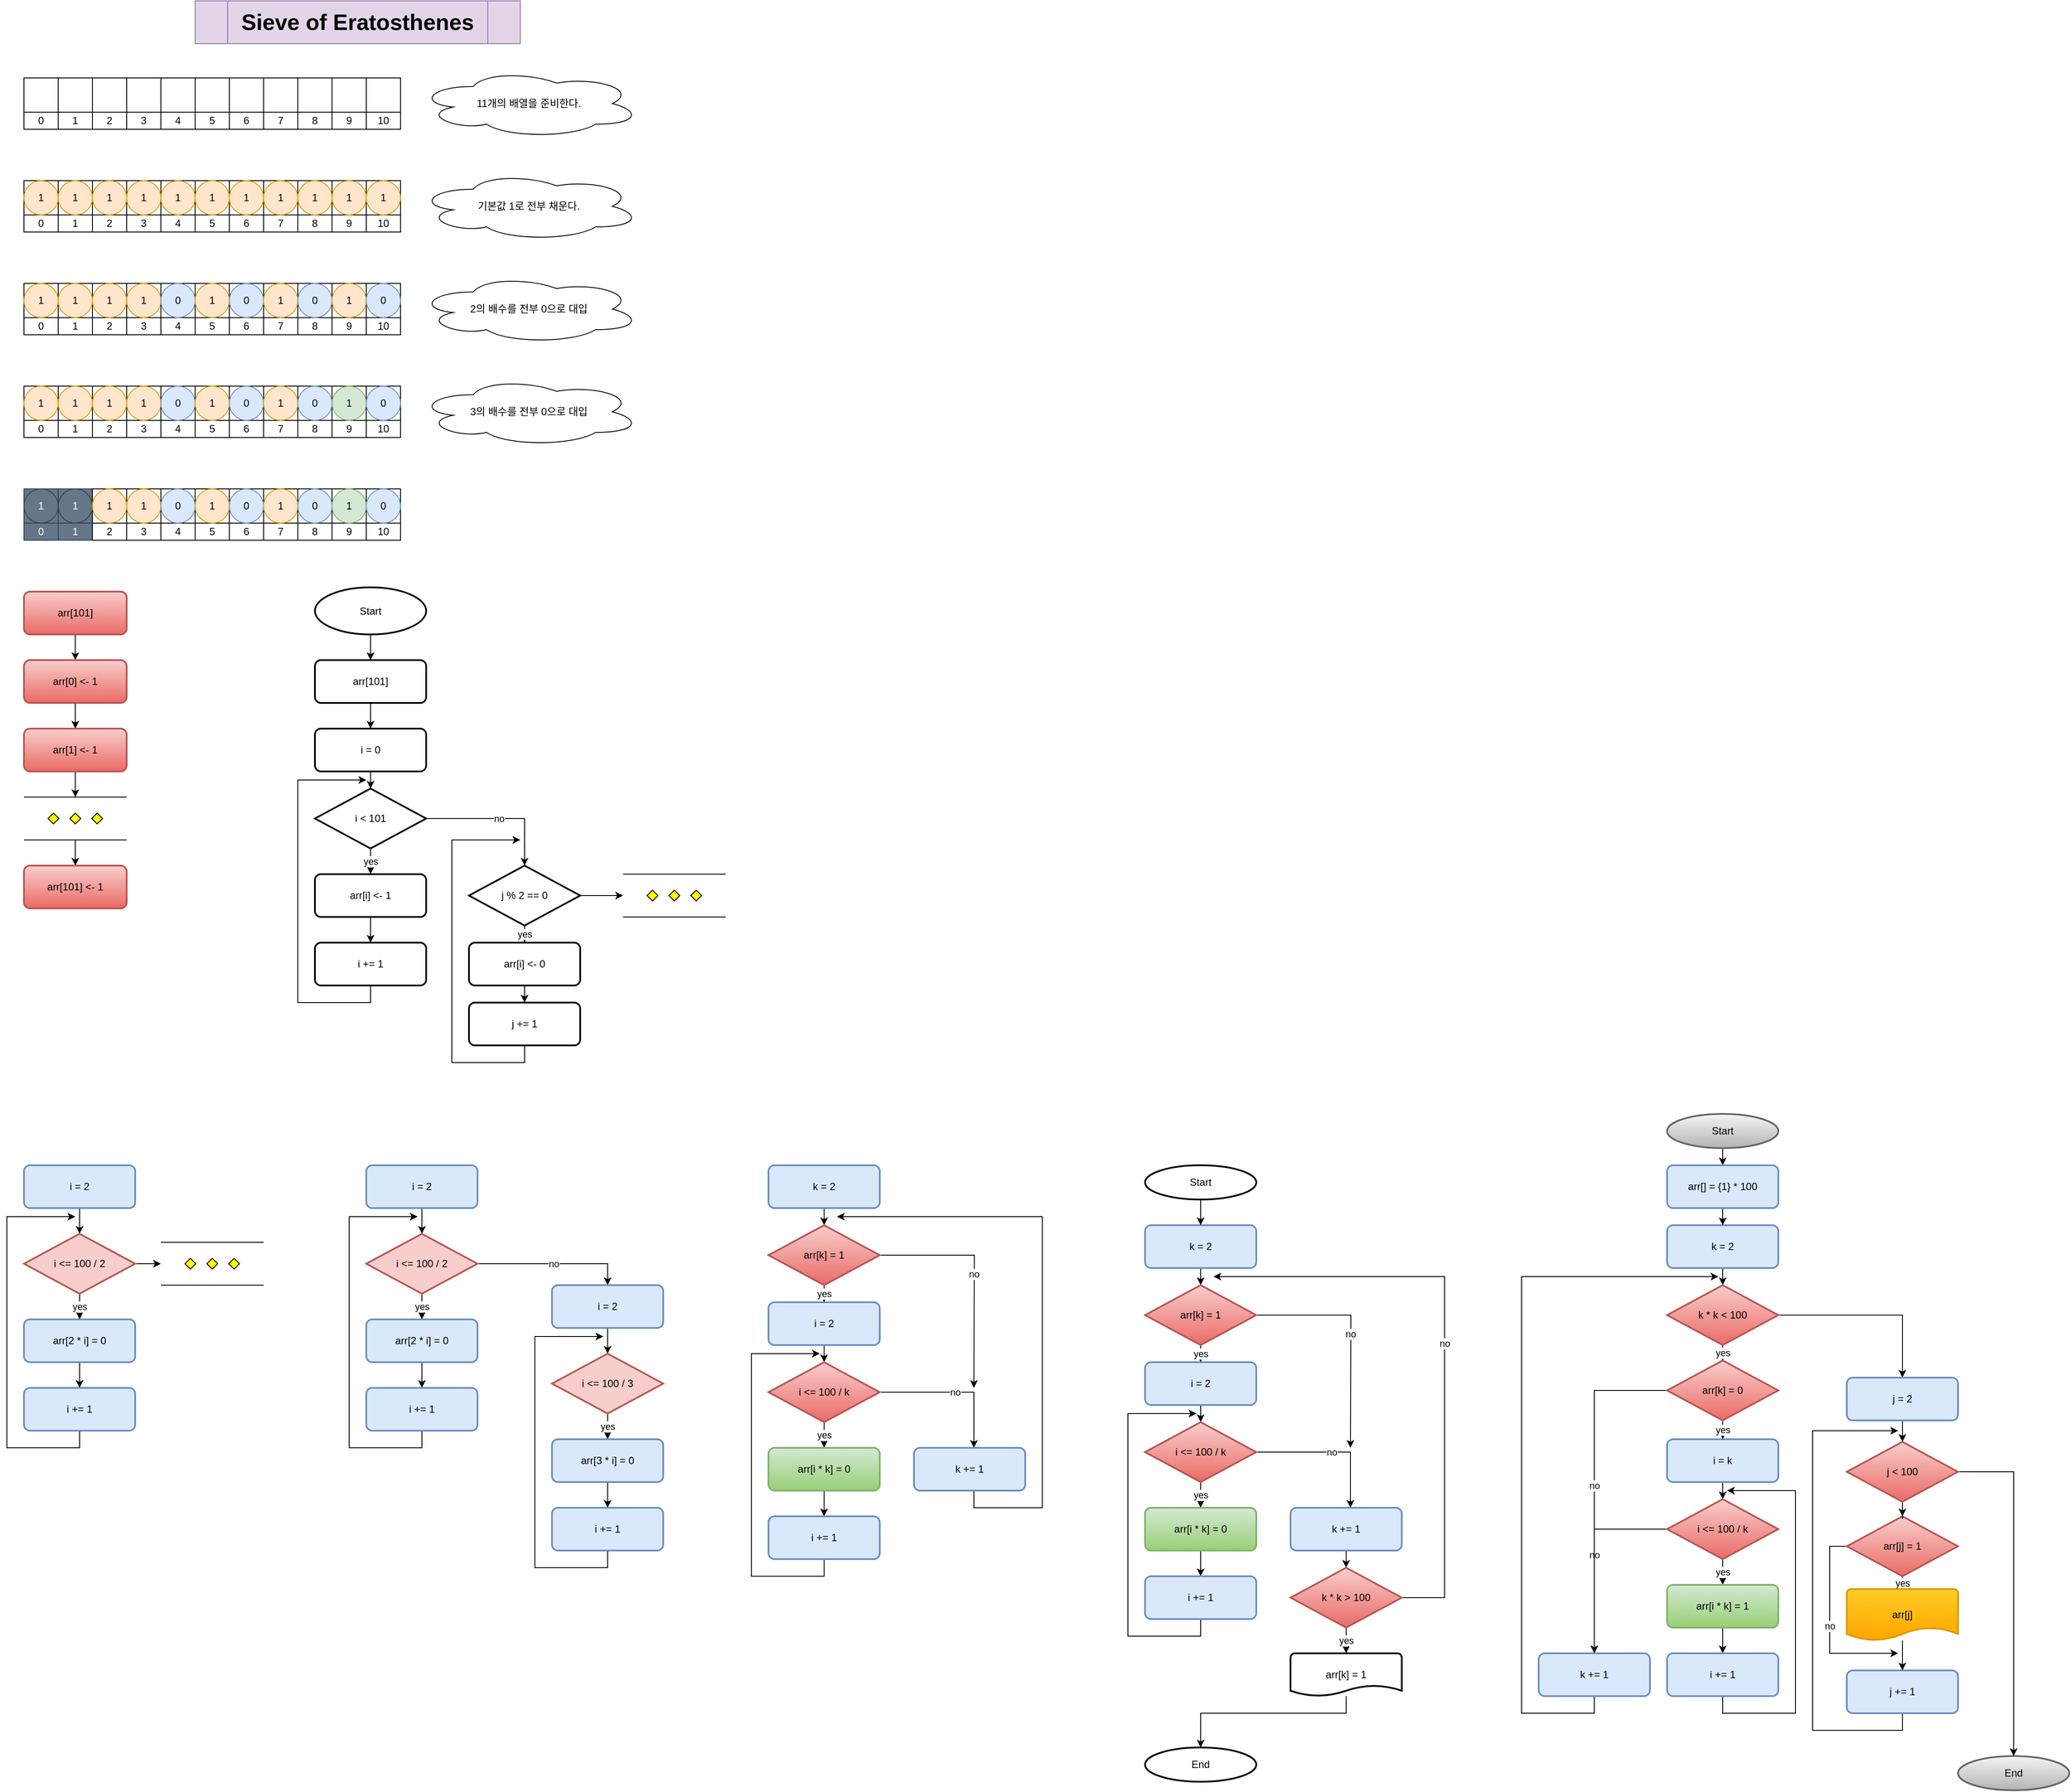 <mxfile version="13.9.9" type="device"><diagram id="VIHYgK6AZDCqvZRYGjN4" name="페이지-1"><mxGraphModel dx="1086" dy="806" grid="1" gridSize="10" guides="1" tooltips="1" connect="1" arrows="1" fold="1" page="1" pageScale="1" pageWidth="827" pageHeight="1169" math="0" shadow="0"><root><mxCell id="0"/><mxCell id="1" parent="0"/><mxCell id="qCSd7nlvU37HvuMlZ5gR-1" value="" style="whiteSpace=wrap;html=1;aspect=fixed;rounded=0;sketch=0;" parent="1" vertex="1"><mxGeometry x="80" y="240" width="40" height="40" as="geometry"/></mxCell><mxCell id="qCSd7nlvU37HvuMlZ5gR-2" value="" style="whiteSpace=wrap;html=1;aspect=fixed;rounded=0;sketch=0;" parent="1" vertex="1"><mxGeometry x="120" y="240" width="40" height="40" as="geometry"/></mxCell><mxCell id="qCSd7nlvU37HvuMlZ5gR-3" value="" style="whiteSpace=wrap;html=1;aspect=fixed;rounded=0;sketch=0;" parent="1" vertex="1"><mxGeometry x="160" y="240" width="40" height="40" as="geometry"/></mxCell><mxCell id="qCSd7nlvU37HvuMlZ5gR-4" value="" style="whiteSpace=wrap;html=1;aspect=fixed;rounded=0;sketch=0;" parent="1" vertex="1"><mxGeometry x="200" y="240" width="40" height="40" as="geometry"/></mxCell><mxCell id="qCSd7nlvU37HvuMlZ5gR-5" value="" style="whiteSpace=wrap;html=1;aspect=fixed;rounded=0;sketch=0;" parent="1" vertex="1"><mxGeometry x="240" y="240" width="40" height="40" as="geometry"/></mxCell><mxCell id="qCSd7nlvU37HvuMlZ5gR-6" value="0" style="rounded=0;whiteSpace=wrap;html=1;sketch=0;" parent="1" vertex="1"><mxGeometry x="80" y="280" width="40" height="20" as="geometry"/></mxCell><mxCell id="qCSd7nlvU37HvuMlZ5gR-7" value="1" style="rounded=0;whiteSpace=wrap;html=1;sketch=0;" parent="1" vertex="1"><mxGeometry x="120" y="280" width="40" height="20" as="geometry"/></mxCell><mxCell id="qCSd7nlvU37HvuMlZ5gR-8" value="2" style="rounded=0;whiteSpace=wrap;html=1;sketch=0;" parent="1" vertex="1"><mxGeometry x="160" y="280" width="40" height="20" as="geometry"/></mxCell><mxCell id="qCSd7nlvU37HvuMlZ5gR-9" value="3" style="rounded=0;whiteSpace=wrap;html=1;sketch=0;" parent="1" vertex="1"><mxGeometry x="200" y="280" width="40" height="20" as="geometry"/></mxCell><mxCell id="qCSd7nlvU37HvuMlZ5gR-10" value="4" style="rounded=0;whiteSpace=wrap;html=1;sketch=0;" parent="1" vertex="1"><mxGeometry x="240" y="280" width="40" height="20" as="geometry"/></mxCell><mxCell id="qCSd7nlvU37HvuMlZ5gR-16" value="Sieve of Eratosthenes" style="shape=process;whiteSpace=wrap;html=1;backgroundOutline=1;fontStyle=1;fontSize=26;fillColor=#e1d5e7;strokeColor=#9673a6;" parent="1" vertex="1"><mxGeometry x="280" y="30" width="380" height="50" as="geometry"/></mxCell><mxCell id="qCSd7nlvU37HvuMlZ5gR-17" value="" style="whiteSpace=wrap;html=1;aspect=fixed;rounded=0;sketch=0;" parent="1" vertex="1"><mxGeometry x="280" y="240" width="40" height="40" as="geometry"/></mxCell><mxCell id="qCSd7nlvU37HvuMlZ5gR-18" value="" style="whiteSpace=wrap;html=1;aspect=fixed;rounded=0;sketch=0;" parent="1" vertex="1"><mxGeometry x="320" y="240" width="40" height="40" as="geometry"/></mxCell><mxCell id="qCSd7nlvU37HvuMlZ5gR-19" value="5" style="rounded=0;whiteSpace=wrap;html=1;sketch=0;" parent="1" vertex="1"><mxGeometry x="280" y="280" width="40" height="20" as="geometry"/></mxCell><mxCell id="qCSd7nlvU37HvuMlZ5gR-20" value="6" style="rounded=0;whiteSpace=wrap;html=1;sketch=0;" parent="1" vertex="1"><mxGeometry x="320" y="280" width="40" height="20" as="geometry"/></mxCell><mxCell id="qCSd7nlvU37HvuMlZ5gR-23" value="" style="whiteSpace=wrap;html=1;aspect=fixed;rounded=0;sketch=0;" parent="1" vertex="1"><mxGeometry x="360" y="240" width="40" height="40" as="geometry"/></mxCell><mxCell id="qCSd7nlvU37HvuMlZ5gR-24" value="" style="whiteSpace=wrap;html=1;aspect=fixed;rounded=0;sketch=0;" parent="1" vertex="1"><mxGeometry x="400" y="240" width="40" height="40" as="geometry"/></mxCell><mxCell id="qCSd7nlvU37HvuMlZ5gR-25" value="7" style="rounded=0;whiteSpace=wrap;html=1;sketch=0;" parent="1" vertex="1"><mxGeometry x="360" y="280" width="40" height="20" as="geometry"/></mxCell><mxCell id="qCSd7nlvU37HvuMlZ5gR-26" value="8" style="rounded=0;whiteSpace=wrap;html=1;sketch=0;" parent="1" vertex="1"><mxGeometry x="400" y="280" width="40" height="20" as="geometry"/></mxCell><mxCell id="qCSd7nlvU37HvuMlZ5gR-29" value="" style="whiteSpace=wrap;html=1;aspect=fixed;rounded=0;sketch=0;" parent="1" vertex="1"><mxGeometry x="440" y="240" width="40" height="40" as="geometry"/></mxCell><mxCell id="qCSd7nlvU37HvuMlZ5gR-30" value="" style="whiteSpace=wrap;html=1;aspect=fixed;rounded=0;sketch=0;" parent="1" vertex="1"><mxGeometry x="480" y="240" width="40" height="40" as="geometry"/></mxCell><mxCell id="qCSd7nlvU37HvuMlZ5gR-31" value="9" style="rounded=0;whiteSpace=wrap;html=1;sketch=0;" parent="1" vertex="1"><mxGeometry x="440" y="280" width="40" height="20" as="geometry"/></mxCell><mxCell id="qCSd7nlvU37HvuMlZ5gR-32" value="10" style="rounded=0;whiteSpace=wrap;html=1;sketch=0;" parent="1" vertex="1"><mxGeometry x="480" y="280" width="40" height="20" as="geometry"/></mxCell><mxCell id="qCSd7nlvU37HvuMlZ5gR-34" value="1" style="ellipse;whiteSpace=wrap;html=1;aspect=fixed;rounded=0;sketch=0;fillColor=#ffe6cc;strokeColor=#d79b00;" parent="1" vertex="1"><mxGeometry x="80" y="240" width="40" height="40" as="geometry"/></mxCell><mxCell id="qCSd7nlvU37HvuMlZ5gR-35" value="1" style="ellipse;whiteSpace=wrap;html=1;aspect=fixed;rounded=0;sketch=0;fillColor=#ffe6cc;strokeColor=#d79b00;" parent="1" vertex="1"><mxGeometry x="120" y="240" width="40" height="40" as="geometry"/></mxCell><mxCell id="qCSd7nlvU37HvuMlZ5gR-36" value="1" style="ellipse;whiteSpace=wrap;html=1;aspect=fixed;rounded=0;sketch=0;fillColor=#ffe6cc;strokeColor=#d79b00;" parent="1" vertex="1"><mxGeometry x="160" y="240" width="40" height="40" as="geometry"/></mxCell><mxCell id="qCSd7nlvU37HvuMlZ5gR-37" value="1" style="ellipse;whiteSpace=wrap;html=1;aspect=fixed;rounded=0;sketch=0;fillColor=#ffe6cc;strokeColor=#d79b00;" parent="1" vertex="1"><mxGeometry x="200" y="240" width="40" height="40" as="geometry"/></mxCell><mxCell id="qCSd7nlvU37HvuMlZ5gR-42" value="1" style="ellipse;whiteSpace=wrap;html=1;aspect=fixed;rounded=0;sketch=0;fillColor=#ffe6cc;strokeColor=#d79b00;" parent="1" vertex="1"><mxGeometry x="240" y="240" width="40" height="40" as="geometry"/></mxCell><mxCell id="qCSd7nlvU37HvuMlZ5gR-43" value="1" style="ellipse;whiteSpace=wrap;html=1;aspect=fixed;rounded=0;sketch=0;fillColor=#ffe6cc;strokeColor=#d79b00;" parent="1" vertex="1"><mxGeometry x="280" y="240" width="40" height="40" as="geometry"/></mxCell><mxCell id="qCSd7nlvU37HvuMlZ5gR-44" value="1" style="ellipse;whiteSpace=wrap;html=1;aspect=fixed;rounded=0;sketch=0;fillColor=#ffe6cc;strokeColor=#d79b00;" parent="1" vertex="1"><mxGeometry x="320" y="240" width="40" height="40" as="geometry"/></mxCell><mxCell id="qCSd7nlvU37HvuMlZ5gR-45" value="1" style="ellipse;whiteSpace=wrap;html=1;aspect=fixed;rounded=0;sketch=0;fillColor=#ffe6cc;strokeColor=#d79b00;" parent="1" vertex="1"><mxGeometry x="360" y="240" width="40" height="40" as="geometry"/></mxCell><mxCell id="qCSd7nlvU37HvuMlZ5gR-46" value="1" style="ellipse;whiteSpace=wrap;html=1;aspect=fixed;rounded=0;sketch=0;fillColor=#ffe6cc;strokeColor=#d79b00;" parent="1" vertex="1"><mxGeometry x="400" y="240" width="40" height="40" as="geometry"/></mxCell><mxCell id="qCSd7nlvU37HvuMlZ5gR-47" value="1" style="ellipse;whiteSpace=wrap;html=1;aspect=fixed;rounded=0;sketch=0;fillColor=#ffe6cc;strokeColor=#d79b00;" parent="1" vertex="1"><mxGeometry x="440" y="240" width="40" height="40" as="geometry"/></mxCell><mxCell id="qCSd7nlvU37HvuMlZ5gR-48" value="1" style="ellipse;whiteSpace=wrap;html=1;aspect=fixed;rounded=0;sketch=0;fillColor=#ffe6cc;strokeColor=#d79b00;" parent="1" vertex="1"><mxGeometry x="480" y="240" width="40" height="40" as="geometry"/></mxCell><mxCell id="qCSd7nlvU37HvuMlZ5gR-82" value="" style="group" parent="1" vertex="1" connectable="0"><mxGeometry x="80" y="120" width="440" height="60" as="geometry"/></mxCell><mxCell id="qCSd7nlvU37HvuMlZ5gR-60" value="" style="whiteSpace=wrap;html=1;aspect=fixed;rounded=0;sketch=0;" parent="qCSd7nlvU37HvuMlZ5gR-82" vertex="1"><mxGeometry width="40" height="40" as="geometry"/></mxCell><mxCell id="qCSd7nlvU37HvuMlZ5gR-61" value="" style="whiteSpace=wrap;html=1;aspect=fixed;rounded=0;sketch=0;" parent="qCSd7nlvU37HvuMlZ5gR-82" vertex="1"><mxGeometry x="40" width="40" height="40" as="geometry"/></mxCell><mxCell id="qCSd7nlvU37HvuMlZ5gR-62" value="" style="whiteSpace=wrap;html=1;aspect=fixed;rounded=0;sketch=0;" parent="qCSd7nlvU37HvuMlZ5gR-82" vertex="1"><mxGeometry x="80" width="40" height="40" as="geometry"/></mxCell><mxCell id="qCSd7nlvU37HvuMlZ5gR-63" value="" style="whiteSpace=wrap;html=1;aspect=fixed;rounded=0;sketch=0;" parent="qCSd7nlvU37HvuMlZ5gR-82" vertex="1"><mxGeometry x="120" width="40" height="40" as="geometry"/></mxCell><mxCell id="qCSd7nlvU37HvuMlZ5gR-64" value="" style="whiteSpace=wrap;html=1;aspect=fixed;rounded=0;sketch=0;" parent="qCSd7nlvU37HvuMlZ5gR-82" vertex="1"><mxGeometry x="160" width="40" height="40" as="geometry"/></mxCell><mxCell id="qCSd7nlvU37HvuMlZ5gR-65" value="0" style="rounded=0;whiteSpace=wrap;html=1;sketch=0;" parent="qCSd7nlvU37HvuMlZ5gR-82" vertex="1"><mxGeometry y="40" width="40" height="20" as="geometry"/></mxCell><mxCell id="qCSd7nlvU37HvuMlZ5gR-66" value="1" style="rounded=0;whiteSpace=wrap;html=1;sketch=0;" parent="qCSd7nlvU37HvuMlZ5gR-82" vertex="1"><mxGeometry x="40" y="40" width="40" height="20" as="geometry"/></mxCell><mxCell id="qCSd7nlvU37HvuMlZ5gR-67" value="2" style="rounded=0;whiteSpace=wrap;html=1;sketch=0;" parent="qCSd7nlvU37HvuMlZ5gR-82" vertex="1"><mxGeometry x="80" y="40" width="40" height="20" as="geometry"/></mxCell><mxCell id="qCSd7nlvU37HvuMlZ5gR-68" value="3" style="rounded=0;whiteSpace=wrap;html=1;sketch=0;" parent="qCSd7nlvU37HvuMlZ5gR-82" vertex="1"><mxGeometry x="120" y="40" width="40" height="20" as="geometry"/></mxCell><mxCell id="qCSd7nlvU37HvuMlZ5gR-69" value="4" style="rounded=0;whiteSpace=wrap;html=1;sketch=0;" parent="qCSd7nlvU37HvuMlZ5gR-82" vertex="1"><mxGeometry x="160" y="40" width="40" height="20" as="geometry"/></mxCell><mxCell id="qCSd7nlvU37HvuMlZ5gR-70" value="" style="whiteSpace=wrap;html=1;aspect=fixed;rounded=0;sketch=0;" parent="qCSd7nlvU37HvuMlZ5gR-82" vertex="1"><mxGeometry x="200" width="40" height="40" as="geometry"/></mxCell><mxCell id="qCSd7nlvU37HvuMlZ5gR-71" value="" style="whiteSpace=wrap;html=1;aspect=fixed;rounded=0;sketch=0;" parent="qCSd7nlvU37HvuMlZ5gR-82" vertex="1"><mxGeometry x="240" width="40" height="40" as="geometry"/></mxCell><mxCell id="qCSd7nlvU37HvuMlZ5gR-72" value="5" style="rounded=0;whiteSpace=wrap;html=1;sketch=0;" parent="qCSd7nlvU37HvuMlZ5gR-82" vertex="1"><mxGeometry x="200" y="40" width="40" height="20" as="geometry"/></mxCell><mxCell id="qCSd7nlvU37HvuMlZ5gR-73" value="6" style="rounded=0;whiteSpace=wrap;html=1;sketch=0;" parent="qCSd7nlvU37HvuMlZ5gR-82" vertex="1"><mxGeometry x="240" y="40" width="40" height="20" as="geometry"/></mxCell><mxCell id="qCSd7nlvU37HvuMlZ5gR-74" value="" style="whiteSpace=wrap;html=1;aspect=fixed;rounded=0;sketch=0;" parent="qCSd7nlvU37HvuMlZ5gR-82" vertex="1"><mxGeometry x="280" width="40" height="40" as="geometry"/></mxCell><mxCell id="qCSd7nlvU37HvuMlZ5gR-75" value="" style="whiteSpace=wrap;html=1;aspect=fixed;rounded=0;sketch=0;" parent="qCSd7nlvU37HvuMlZ5gR-82" vertex="1"><mxGeometry x="320" width="40" height="40" as="geometry"/></mxCell><mxCell id="qCSd7nlvU37HvuMlZ5gR-76" value="7" style="rounded=0;whiteSpace=wrap;html=1;sketch=0;" parent="qCSd7nlvU37HvuMlZ5gR-82" vertex="1"><mxGeometry x="280" y="40" width="40" height="20" as="geometry"/></mxCell><mxCell id="qCSd7nlvU37HvuMlZ5gR-77" value="8" style="rounded=0;whiteSpace=wrap;html=1;sketch=0;" parent="qCSd7nlvU37HvuMlZ5gR-82" vertex="1"><mxGeometry x="320" y="40" width="40" height="20" as="geometry"/></mxCell><mxCell id="qCSd7nlvU37HvuMlZ5gR-78" value="" style="whiteSpace=wrap;html=1;aspect=fixed;rounded=0;sketch=0;" parent="qCSd7nlvU37HvuMlZ5gR-82" vertex="1"><mxGeometry x="360" width="40" height="40" as="geometry"/></mxCell><mxCell id="qCSd7nlvU37HvuMlZ5gR-79" value="" style="whiteSpace=wrap;html=1;aspect=fixed;rounded=0;sketch=0;" parent="qCSd7nlvU37HvuMlZ5gR-82" vertex="1"><mxGeometry x="400" width="40" height="40" as="geometry"/></mxCell><mxCell id="qCSd7nlvU37HvuMlZ5gR-80" value="9" style="rounded=0;whiteSpace=wrap;html=1;sketch=0;" parent="qCSd7nlvU37HvuMlZ5gR-82" vertex="1"><mxGeometry x="360" y="40" width="40" height="20" as="geometry"/></mxCell><mxCell id="qCSd7nlvU37HvuMlZ5gR-81" value="10" style="rounded=0;whiteSpace=wrap;html=1;sketch=0;" parent="qCSd7nlvU37HvuMlZ5gR-82" vertex="1"><mxGeometry x="400" y="40" width="40" height="20" as="geometry"/></mxCell><mxCell id="qCSd7nlvU37HvuMlZ5gR-83" value="" style="whiteSpace=wrap;html=1;aspect=fixed;rounded=0;sketch=0;" parent="1" vertex="1"><mxGeometry x="80" y="360" width="40" height="40" as="geometry"/></mxCell><mxCell id="qCSd7nlvU37HvuMlZ5gR-84" value="" style="whiteSpace=wrap;html=1;aspect=fixed;rounded=0;sketch=0;" parent="1" vertex="1"><mxGeometry x="120" y="360" width="40" height="40" as="geometry"/></mxCell><mxCell id="qCSd7nlvU37HvuMlZ5gR-85" value="" style="whiteSpace=wrap;html=1;aspect=fixed;rounded=0;sketch=0;" parent="1" vertex="1"><mxGeometry x="160" y="360" width="40" height="40" as="geometry"/></mxCell><mxCell id="qCSd7nlvU37HvuMlZ5gR-86" value="" style="whiteSpace=wrap;html=1;aspect=fixed;rounded=0;sketch=0;" parent="1" vertex="1"><mxGeometry x="200" y="360" width="40" height="40" as="geometry"/></mxCell><mxCell id="qCSd7nlvU37HvuMlZ5gR-87" value="" style="whiteSpace=wrap;html=1;aspect=fixed;rounded=0;sketch=0;" parent="1" vertex="1"><mxGeometry x="240" y="360" width="40" height="40" as="geometry"/></mxCell><mxCell id="qCSd7nlvU37HvuMlZ5gR-88" value="0" style="rounded=0;whiteSpace=wrap;html=1;sketch=0;" parent="1" vertex="1"><mxGeometry x="80" y="400" width="40" height="20" as="geometry"/></mxCell><mxCell id="qCSd7nlvU37HvuMlZ5gR-89" value="1" style="rounded=0;whiteSpace=wrap;html=1;sketch=0;" parent="1" vertex="1"><mxGeometry x="120" y="400" width="40" height="20" as="geometry"/></mxCell><mxCell id="qCSd7nlvU37HvuMlZ5gR-90" value="2" style="rounded=0;whiteSpace=wrap;html=1;sketch=0;" parent="1" vertex="1"><mxGeometry x="160" y="400" width="40" height="20" as="geometry"/></mxCell><mxCell id="qCSd7nlvU37HvuMlZ5gR-91" value="3" style="rounded=0;whiteSpace=wrap;html=1;sketch=0;" parent="1" vertex="1"><mxGeometry x="200" y="400" width="40" height="20" as="geometry"/></mxCell><mxCell id="qCSd7nlvU37HvuMlZ5gR-92" value="4" style="rounded=0;whiteSpace=wrap;html=1;sketch=0;" parent="1" vertex="1"><mxGeometry x="240" y="400" width="40" height="20" as="geometry"/></mxCell><mxCell id="qCSd7nlvU37HvuMlZ5gR-93" value="" style="whiteSpace=wrap;html=1;aspect=fixed;rounded=0;sketch=0;" parent="1" vertex="1"><mxGeometry x="280" y="360" width="40" height="40" as="geometry"/></mxCell><mxCell id="qCSd7nlvU37HvuMlZ5gR-94" value="" style="whiteSpace=wrap;html=1;aspect=fixed;rounded=0;sketch=0;" parent="1" vertex="1"><mxGeometry x="320" y="360" width="40" height="40" as="geometry"/></mxCell><mxCell id="qCSd7nlvU37HvuMlZ5gR-95" value="5" style="rounded=0;whiteSpace=wrap;html=1;sketch=0;" parent="1" vertex="1"><mxGeometry x="280" y="400" width="40" height="20" as="geometry"/></mxCell><mxCell id="qCSd7nlvU37HvuMlZ5gR-96" value="6" style="rounded=0;whiteSpace=wrap;html=1;sketch=0;" parent="1" vertex="1"><mxGeometry x="320" y="400" width="40" height="20" as="geometry"/></mxCell><mxCell id="qCSd7nlvU37HvuMlZ5gR-97" value="" style="whiteSpace=wrap;html=1;aspect=fixed;rounded=0;sketch=0;" parent="1" vertex="1"><mxGeometry x="360" y="360" width="40" height="40" as="geometry"/></mxCell><mxCell id="qCSd7nlvU37HvuMlZ5gR-98" value="" style="whiteSpace=wrap;html=1;aspect=fixed;rounded=0;sketch=0;" parent="1" vertex="1"><mxGeometry x="400" y="360" width="40" height="40" as="geometry"/></mxCell><mxCell id="qCSd7nlvU37HvuMlZ5gR-99" value="7" style="rounded=0;whiteSpace=wrap;html=1;sketch=0;" parent="1" vertex="1"><mxGeometry x="360" y="400" width="40" height="20" as="geometry"/></mxCell><mxCell id="qCSd7nlvU37HvuMlZ5gR-100" value="8" style="rounded=0;whiteSpace=wrap;html=1;sketch=0;" parent="1" vertex="1"><mxGeometry x="400" y="400" width="40" height="20" as="geometry"/></mxCell><mxCell id="qCSd7nlvU37HvuMlZ5gR-101" value="" style="whiteSpace=wrap;html=1;aspect=fixed;rounded=0;sketch=0;" parent="1" vertex="1"><mxGeometry x="440" y="360" width="40" height="40" as="geometry"/></mxCell><mxCell id="qCSd7nlvU37HvuMlZ5gR-102" value="" style="whiteSpace=wrap;html=1;aspect=fixed;rounded=0;sketch=0;" parent="1" vertex="1"><mxGeometry x="480" y="360" width="40" height="40" as="geometry"/></mxCell><mxCell id="qCSd7nlvU37HvuMlZ5gR-103" value="9" style="rounded=0;whiteSpace=wrap;html=1;sketch=0;" parent="1" vertex="1"><mxGeometry x="440" y="400" width="40" height="20" as="geometry"/></mxCell><mxCell id="qCSd7nlvU37HvuMlZ5gR-104" value="10" style="rounded=0;whiteSpace=wrap;html=1;sketch=0;" parent="1" vertex="1"><mxGeometry x="480" y="400" width="40" height="20" as="geometry"/></mxCell><mxCell id="qCSd7nlvU37HvuMlZ5gR-105" value="1" style="ellipse;whiteSpace=wrap;html=1;aspect=fixed;rounded=0;sketch=0;fillColor=#ffe6cc;strokeColor=#d79b00;" parent="1" vertex="1"><mxGeometry x="80" y="360" width="40" height="40" as="geometry"/></mxCell><mxCell id="qCSd7nlvU37HvuMlZ5gR-106" value="1" style="ellipse;whiteSpace=wrap;html=1;aspect=fixed;rounded=0;sketch=0;fillColor=#ffe6cc;strokeColor=#d79b00;" parent="1" vertex="1"><mxGeometry x="120" y="360" width="40" height="40" as="geometry"/></mxCell><mxCell id="qCSd7nlvU37HvuMlZ5gR-107" value="1" style="ellipse;whiteSpace=wrap;html=1;aspect=fixed;rounded=0;sketch=0;fillColor=#ffe6cc;strokeColor=#d79b00;" parent="1" vertex="1"><mxGeometry x="160" y="360" width="40" height="40" as="geometry"/></mxCell><mxCell id="qCSd7nlvU37HvuMlZ5gR-108" value="1" style="ellipse;whiteSpace=wrap;html=1;aspect=fixed;rounded=0;sketch=0;fillColor=#ffe6cc;strokeColor=#d79b00;" parent="1" vertex="1"><mxGeometry x="200" y="360" width="40" height="40" as="geometry"/></mxCell><mxCell id="qCSd7nlvU37HvuMlZ5gR-109" value="0" style="ellipse;whiteSpace=wrap;html=1;aspect=fixed;rounded=0;sketch=0;fillColor=#dae8fc;strokeColor=#6c8ebf;" parent="1" vertex="1"><mxGeometry x="240" y="360" width="40" height="40" as="geometry"/></mxCell><mxCell id="qCSd7nlvU37HvuMlZ5gR-110" value="1" style="ellipse;whiteSpace=wrap;html=1;aspect=fixed;rounded=0;sketch=0;fillColor=#ffe6cc;strokeColor=#d79b00;" parent="1" vertex="1"><mxGeometry x="280" y="360" width="40" height="40" as="geometry"/></mxCell><mxCell id="qCSd7nlvU37HvuMlZ5gR-111" value="0" style="ellipse;whiteSpace=wrap;html=1;aspect=fixed;rounded=0;sketch=0;fillColor=#dae8fc;strokeColor=#6c8ebf;" parent="1" vertex="1"><mxGeometry x="320" y="360" width="40" height="40" as="geometry"/></mxCell><mxCell id="qCSd7nlvU37HvuMlZ5gR-112" value="1" style="ellipse;whiteSpace=wrap;html=1;aspect=fixed;rounded=0;sketch=0;fillColor=#ffe6cc;strokeColor=#d79b00;" parent="1" vertex="1"><mxGeometry x="360" y="360" width="40" height="40" as="geometry"/></mxCell><mxCell id="qCSd7nlvU37HvuMlZ5gR-113" value="0" style="ellipse;whiteSpace=wrap;html=1;aspect=fixed;rounded=0;sketch=0;fillColor=#dae8fc;strokeColor=#6c8ebf;" parent="1" vertex="1"><mxGeometry x="400" y="360" width="40" height="40" as="geometry"/></mxCell><mxCell id="qCSd7nlvU37HvuMlZ5gR-114" value="1" style="ellipse;whiteSpace=wrap;html=1;aspect=fixed;rounded=0;sketch=0;fillColor=#ffe6cc;strokeColor=#d79b00;" parent="1" vertex="1"><mxGeometry x="440" y="360" width="40" height="40" as="geometry"/></mxCell><mxCell id="qCSd7nlvU37HvuMlZ5gR-115" value="0" style="ellipse;whiteSpace=wrap;html=1;aspect=fixed;rounded=0;sketch=0;fillColor=#dae8fc;strokeColor=#6c8ebf;" parent="1" vertex="1"><mxGeometry x="480" y="360" width="40" height="40" as="geometry"/></mxCell><mxCell id="qCSd7nlvU37HvuMlZ5gR-149" value="" style="whiteSpace=wrap;html=1;aspect=fixed;rounded=0;sketch=0;" parent="1" vertex="1"><mxGeometry x="80" y="480" width="40" height="40" as="geometry"/></mxCell><mxCell id="qCSd7nlvU37HvuMlZ5gR-150" value="" style="whiteSpace=wrap;html=1;aspect=fixed;rounded=0;sketch=0;" parent="1" vertex="1"><mxGeometry x="120" y="480" width="40" height="40" as="geometry"/></mxCell><mxCell id="qCSd7nlvU37HvuMlZ5gR-151" value="" style="whiteSpace=wrap;html=1;aspect=fixed;rounded=0;sketch=0;" parent="1" vertex="1"><mxGeometry x="160" y="480" width="40" height="40" as="geometry"/></mxCell><mxCell id="qCSd7nlvU37HvuMlZ5gR-152" value="" style="whiteSpace=wrap;html=1;aspect=fixed;rounded=0;sketch=0;" parent="1" vertex="1"><mxGeometry x="200" y="480" width="40" height="40" as="geometry"/></mxCell><mxCell id="qCSd7nlvU37HvuMlZ5gR-153" value="" style="whiteSpace=wrap;html=1;aspect=fixed;rounded=0;sketch=0;" parent="1" vertex="1"><mxGeometry x="240" y="480" width="40" height="40" as="geometry"/></mxCell><mxCell id="qCSd7nlvU37HvuMlZ5gR-154" value="0" style="rounded=0;whiteSpace=wrap;html=1;sketch=0;" parent="1" vertex="1"><mxGeometry x="80" y="520" width="40" height="20" as="geometry"/></mxCell><mxCell id="qCSd7nlvU37HvuMlZ5gR-155" value="1" style="rounded=0;whiteSpace=wrap;html=1;sketch=0;" parent="1" vertex="1"><mxGeometry x="120" y="520" width="40" height="20" as="geometry"/></mxCell><mxCell id="qCSd7nlvU37HvuMlZ5gR-156" value="2" style="rounded=0;whiteSpace=wrap;html=1;sketch=0;" parent="1" vertex="1"><mxGeometry x="160" y="520" width="40" height="20" as="geometry"/></mxCell><mxCell id="qCSd7nlvU37HvuMlZ5gR-157" value="3" style="rounded=0;whiteSpace=wrap;html=1;sketch=0;" parent="1" vertex="1"><mxGeometry x="200" y="520" width="40" height="20" as="geometry"/></mxCell><mxCell id="qCSd7nlvU37HvuMlZ5gR-158" value="4" style="rounded=0;whiteSpace=wrap;html=1;sketch=0;" parent="1" vertex="1"><mxGeometry x="240" y="520" width="40" height="20" as="geometry"/></mxCell><mxCell id="qCSd7nlvU37HvuMlZ5gR-159" value="" style="whiteSpace=wrap;html=1;aspect=fixed;rounded=0;sketch=0;" parent="1" vertex="1"><mxGeometry x="280" y="480" width="40" height="40" as="geometry"/></mxCell><mxCell id="qCSd7nlvU37HvuMlZ5gR-160" value="" style="whiteSpace=wrap;html=1;aspect=fixed;rounded=0;sketch=0;" parent="1" vertex="1"><mxGeometry x="320" y="480" width="40" height="40" as="geometry"/></mxCell><mxCell id="qCSd7nlvU37HvuMlZ5gR-161" value="5" style="rounded=0;whiteSpace=wrap;html=1;sketch=0;" parent="1" vertex="1"><mxGeometry x="280" y="520" width="40" height="20" as="geometry"/></mxCell><mxCell id="qCSd7nlvU37HvuMlZ5gR-162" value="6" style="rounded=0;whiteSpace=wrap;html=1;sketch=0;" parent="1" vertex="1"><mxGeometry x="320" y="520" width="40" height="20" as="geometry"/></mxCell><mxCell id="qCSd7nlvU37HvuMlZ5gR-163" value="" style="whiteSpace=wrap;html=1;aspect=fixed;rounded=0;sketch=0;" parent="1" vertex="1"><mxGeometry x="360" y="480" width="40" height="40" as="geometry"/></mxCell><mxCell id="qCSd7nlvU37HvuMlZ5gR-164" value="" style="whiteSpace=wrap;html=1;aspect=fixed;rounded=0;sketch=0;" parent="1" vertex="1"><mxGeometry x="400" y="480" width="40" height="40" as="geometry"/></mxCell><mxCell id="qCSd7nlvU37HvuMlZ5gR-165" value="7" style="rounded=0;whiteSpace=wrap;html=1;sketch=0;" parent="1" vertex="1"><mxGeometry x="360" y="520" width="40" height="20" as="geometry"/></mxCell><mxCell id="qCSd7nlvU37HvuMlZ5gR-166" value="8" style="rounded=0;whiteSpace=wrap;html=1;sketch=0;" parent="1" vertex="1"><mxGeometry x="400" y="520" width="40" height="20" as="geometry"/></mxCell><mxCell id="qCSd7nlvU37HvuMlZ5gR-167" value="" style="whiteSpace=wrap;html=1;aspect=fixed;rounded=0;sketch=0;" parent="1" vertex="1"><mxGeometry x="440" y="480" width="40" height="40" as="geometry"/></mxCell><mxCell id="qCSd7nlvU37HvuMlZ5gR-168" value="" style="whiteSpace=wrap;html=1;aspect=fixed;rounded=0;sketch=0;" parent="1" vertex="1"><mxGeometry x="480" y="480" width="40" height="40" as="geometry"/></mxCell><mxCell id="qCSd7nlvU37HvuMlZ5gR-169" value="9" style="rounded=0;whiteSpace=wrap;html=1;sketch=0;" parent="1" vertex="1"><mxGeometry x="440" y="520" width="40" height="20" as="geometry"/></mxCell><mxCell id="qCSd7nlvU37HvuMlZ5gR-170" value="10" style="rounded=0;whiteSpace=wrap;html=1;sketch=0;" parent="1" vertex="1"><mxGeometry x="480" y="520" width="40" height="20" as="geometry"/></mxCell><mxCell id="qCSd7nlvU37HvuMlZ5gR-171" value="1" style="ellipse;whiteSpace=wrap;html=1;aspect=fixed;rounded=0;sketch=0;fillColor=#ffe6cc;strokeColor=#d79b00;" parent="1" vertex="1"><mxGeometry x="80" y="480" width="40" height="40" as="geometry"/></mxCell><mxCell id="qCSd7nlvU37HvuMlZ5gR-172" value="1" style="ellipse;whiteSpace=wrap;html=1;aspect=fixed;rounded=0;sketch=0;fillColor=#ffe6cc;strokeColor=#d79b00;" parent="1" vertex="1"><mxGeometry x="120" y="480" width="40" height="40" as="geometry"/></mxCell><mxCell id="qCSd7nlvU37HvuMlZ5gR-173" value="1" style="ellipse;whiteSpace=wrap;html=1;aspect=fixed;rounded=0;sketch=0;fillColor=#ffe6cc;strokeColor=#d79b00;" parent="1" vertex="1"><mxGeometry x="160" y="480" width="40" height="40" as="geometry"/></mxCell><mxCell id="qCSd7nlvU37HvuMlZ5gR-174" value="1" style="ellipse;whiteSpace=wrap;html=1;aspect=fixed;rounded=0;sketch=0;fillColor=#ffe6cc;strokeColor=#d79b00;" parent="1" vertex="1"><mxGeometry x="200" y="480" width="40" height="40" as="geometry"/></mxCell><mxCell id="qCSd7nlvU37HvuMlZ5gR-175" value="0" style="ellipse;whiteSpace=wrap;html=1;aspect=fixed;rounded=0;sketch=0;fillColor=#dae8fc;strokeColor=#6c8ebf;" parent="1" vertex="1"><mxGeometry x="240" y="480" width="40" height="40" as="geometry"/></mxCell><mxCell id="qCSd7nlvU37HvuMlZ5gR-176" value="1" style="ellipse;whiteSpace=wrap;html=1;aspect=fixed;rounded=0;sketch=0;fillColor=#ffe6cc;strokeColor=#d79b00;" parent="1" vertex="1"><mxGeometry x="280" y="480" width="40" height="40" as="geometry"/></mxCell><mxCell id="qCSd7nlvU37HvuMlZ5gR-177" value="0" style="ellipse;whiteSpace=wrap;html=1;aspect=fixed;rounded=0;sketch=0;fillColor=#dae8fc;strokeColor=#6c8ebf;" parent="1" vertex="1"><mxGeometry x="320" y="480" width="40" height="40" as="geometry"/></mxCell><mxCell id="qCSd7nlvU37HvuMlZ5gR-178" value="1" style="ellipse;whiteSpace=wrap;html=1;aspect=fixed;rounded=0;sketch=0;fillColor=#ffe6cc;strokeColor=#d79b00;" parent="1" vertex="1"><mxGeometry x="360" y="480" width="40" height="40" as="geometry"/></mxCell><mxCell id="qCSd7nlvU37HvuMlZ5gR-179" value="0" style="ellipse;whiteSpace=wrap;html=1;aspect=fixed;rounded=0;sketch=0;fillColor=#dae8fc;strokeColor=#6c8ebf;" parent="1" vertex="1"><mxGeometry x="400" y="480" width="40" height="40" as="geometry"/></mxCell><mxCell id="qCSd7nlvU37HvuMlZ5gR-180" value="1" style="ellipse;whiteSpace=wrap;html=1;aspect=fixed;rounded=0;sketch=0;fillColor=#d5e8d4;strokeColor=#82b366;" parent="1" vertex="1"><mxGeometry x="440" y="480" width="40" height="40" as="geometry"/></mxCell><mxCell id="qCSd7nlvU37HvuMlZ5gR-181" value="0" style="ellipse;whiteSpace=wrap;html=1;aspect=fixed;rounded=0;sketch=0;fillColor=#dae8fc;strokeColor=#6c8ebf;" parent="1" vertex="1"><mxGeometry x="480" y="480" width="40" height="40" as="geometry"/></mxCell><mxCell id="qCSd7nlvU37HvuMlZ5gR-182" value="2의 배수를 전부 0으로 대입" style="ellipse;shape=cloud;whiteSpace=wrap;html=1;" parent="1" vertex="1"><mxGeometry x="540" y="350" width="260" height="80" as="geometry"/></mxCell><mxCell id="qCSd7nlvU37HvuMlZ5gR-183" value="3의 배수를 전부 0으로 대입" style="ellipse;shape=cloud;whiteSpace=wrap;html=1;" parent="1" vertex="1"><mxGeometry x="540" y="470" width="260" height="80" as="geometry"/></mxCell><mxCell id="qCSd7nlvU37HvuMlZ5gR-184" value="기본값 1로 전부 채운다." style="ellipse;shape=cloud;whiteSpace=wrap;html=1;" parent="1" vertex="1"><mxGeometry x="540" y="230" width="260" height="80" as="geometry"/></mxCell><mxCell id="qCSd7nlvU37HvuMlZ5gR-185" value="11개의 배열을 준비한다." style="ellipse;shape=cloud;whiteSpace=wrap;html=1;" parent="1" vertex="1"><mxGeometry x="540" y="110" width="260" height="80" as="geometry"/></mxCell><mxCell id="qCSd7nlvU37HvuMlZ5gR-186" value="" style="whiteSpace=wrap;html=1;aspect=fixed;rounded=0;sketch=0;fillColor=#647687;strokeColor=#314354;fontColor=#ffffff;" parent="1" vertex="1"><mxGeometry x="80" y="600" width="40" height="40" as="geometry"/></mxCell><mxCell id="qCSd7nlvU37HvuMlZ5gR-187" value="" style="whiteSpace=wrap;html=1;aspect=fixed;rounded=0;sketch=0;fillColor=#647687;strokeColor=#314354;fontColor=#ffffff;" parent="1" vertex="1"><mxGeometry x="120" y="600" width="40" height="40" as="geometry"/></mxCell><mxCell id="qCSd7nlvU37HvuMlZ5gR-188" value="" style="whiteSpace=wrap;html=1;aspect=fixed;rounded=0;sketch=0;" parent="1" vertex="1"><mxGeometry x="160" y="600" width="40" height="40" as="geometry"/></mxCell><mxCell id="qCSd7nlvU37HvuMlZ5gR-189" value="" style="whiteSpace=wrap;html=1;aspect=fixed;rounded=0;sketch=0;" parent="1" vertex="1"><mxGeometry x="200" y="600" width="40" height="40" as="geometry"/></mxCell><mxCell id="qCSd7nlvU37HvuMlZ5gR-190" value="" style="whiteSpace=wrap;html=1;aspect=fixed;rounded=0;sketch=0;" parent="1" vertex="1"><mxGeometry x="240" y="600" width="40" height="40" as="geometry"/></mxCell><mxCell id="qCSd7nlvU37HvuMlZ5gR-191" value="0" style="rounded=0;whiteSpace=wrap;html=1;sketch=0;fillColor=#647687;strokeColor=#314354;fontColor=#ffffff;" parent="1" vertex="1"><mxGeometry x="80" y="640" width="40" height="20" as="geometry"/></mxCell><mxCell id="qCSd7nlvU37HvuMlZ5gR-192" value="1" style="rounded=0;whiteSpace=wrap;html=1;sketch=0;fillColor=#647687;strokeColor=#314354;fontColor=#ffffff;" parent="1" vertex="1"><mxGeometry x="120" y="640" width="40" height="20" as="geometry"/></mxCell><mxCell id="qCSd7nlvU37HvuMlZ5gR-193" value="2" style="rounded=0;whiteSpace=wrap;html=1;sketch=0;" parent="1" vertex="1"><mxGeometry x="160" y="640" width="40" height="20" as="geometry"/></mxCell><mxCell id="qCSd7nlvU37HvuMlZ5gR-194" value="3" style="rounded=0;whiteSpace=wrap;html=1;sketch=0;" parent="1" vertex="1"><mxGeometry x="200" y="640" width="40" height="20" as="geometry"/></mxCell><mxCell id="qCSd7nlvU37HvuMlZ5gR-195" value="4" style="rounded=0;whiteSpace=wrap;html=1;sketch=0;" parent="1" vertex="1"><mxGeometry x="240" y="640" width="40" height="20" as="geometry"/></mxCell><mxCell id="qCSd7nlvU37HvuMlZ5gR-196" value="" style="whiteSpace=wrap;html=1;aspect=fixed;rounded=0;sketch=0;" parent="1" vertex="1"><mxGeometry x="280" y="600" width="40" height="40" as="geometry"/></mxCell><mxCell id="qCSd7nlvU37HvuMlZ5gR-197" value="" style="whiteSpace=wrap;html=1;aspect=fixed;rounded=0;sketch=0;" parent="1" vertex="1"><mxGeometry x="320" y="600" width="40" height="40" as="geometry"/></mxCell><mxCell id="qCSd7nlvU37HvuMlZ5gR-198" value="5" style="rounded=0;whiteSpace=wrap;html=1;sketch=0;" parent="1" vertex="1"><mxGeometry x="280" y="640" width="40" height="20" as="geometry"/></mxCell><mxCell id="qCSd7nlvU37HvuMlZ5gR-199" value="6" style="rounded=0;whiteSpace=wrap;html=1;sketch=0;" parent="1" vertex="1"><mxGeometry x="320" y="640" width="40" height="20" as="geometry"/></mxCell><mxCell id="qCSd7nlvU37HvuMlZ5gR-200" value="" style="whiteSpace=wrap;html=1;aspect=fixed;rounded=0;sketch=0;" parent="1" vertex="1"><mxGeometry x="360" y="600" width="40" height="40" as="geometry"/></mxCell><mxCell id="qCSd7nlvU37HvuMlZ5gR-201" value="" style="whiteSpace=wrap;html=1;aspect=fixed;rounded=0;sketch=0;" parent="1" vertex="1"><mxGeometry x="400" y="600" width="40" height="40" as="geometry"/></mxCell><mxCell id="qCSd7nlvU37HvuMlZ5gR-202" value="7" style="rounded=0;whiteSpace=wrap;html=1;sketch=0;" parent="1" vertex="1"><mxGeometry x="360" y="640" width="40" height="20" as="geometry"/></mxCell><mxCell id="qCSd7nlvU37HvuMlZ5gR-203" value="8" style="rounded=0;whiteSpace=wrap;html=1;sketch=0;" parent="1" vertex="1"><mxGeometry x="400" y="640" width="40" height="20" as="geometry"/></mxCell><mxCell id="qCSd7nlvU37HvuMlZ5gR-204" value="" style="whiteSpace=wrap;html=1;aspect=fixed;rounded=0;sketch=0;" parent="1" vertex="1"><mxGeometry x="440" y="600" width="40" height="40" as="geometry"/></mxCell><mxCell id="qCSd7nlvU37HvuMlZ5gR-205" value="" style="whiteSpace=wrap;html=1;aspect=fixed;rounded=0;sketch=0;" parent="1" vertex="1"><mxGeometry x="480" y="600" width="40" height="40" as="geometry"/></mxCell><mxCell id="qCSd7nlvU37HvuMlZ5gR-206" value="9" style="rounded=0;whiteSpace=wrap;html=1;sketch=0;" parent="1" vertex="1"><mxGeometry x="440" y="640" width="40" height="20" as="geometry"/></mxCell><mxCell id="qCSd7nlvU37HvuMlZ5gR-207" value="10" style="rounded=0;whiteSpace=wrap;html=1;sketch=0;" parent="1" vertex="1"><mxGeometry x="480" y="640" width="40" height="20" as="geometry"/></mxCell><mxCell id="qCSd7nlvU37HvuMlZ5gR-208" value="1" style="ellipse;whiteSpace=wrap;html=1;aspect=fixed;rounded=0;sketch=0;fillColor=#647687;strokeColor=#314354;fontColor=#ffffff;" parent="1" vertex="1"><mxGeometry x="80" y="600" width="40" height="40" as="geometry"/></mxCell><mxCell id="qCSd7nlvU37HvuMlZ5gR-209" value="1" style="ellipse;whiteSpace=wrap;html=1;aspect=fixed;rounded=0;sketch=0;fillColor=#647687;strokeColor=#314354;fontColor=#ffffff;" parent="1" vertex="1"><mxGeometry x="120" y="600" width="40" height="40" as="geometry"/></mxCell><mxCell id="qCSd7nlvU37HvuMlZ5gR-210" value="1" style="ellipse;whiteSpace=wrap;html=1;aspect=fixed;rounded=0;sketch=0;fillColor=#ffe6cc;strokeColor=#d79b00;" parent="1" vertex="1"><mxGeometry x="160" y="600" width="40" height="40" as="geometry"/></mxCell><mxCell id="qCSd7nlvU37HvuMlZ5gR-211" value="1" style="ellipse;whiteSpace=wrap;html=1;aspect=fixed;rounded=0;sketch=0;fillColor=#ffe6cc;strokeColor=#d79b00;" parent="1" vertex="1"><mxGeometry x="200" y="600" width="40" height="40" as="geometry"/></mxCell><mxCell id="qCSd7nlvU37HvuMlZ5gR-212" value="0" style="ellipse;whiteSpace=wrap;html=1;aspect=fixed;rounded=0;sketch=0;fillColor=#dae8fc;strokeColor=#6c8ebf;" parent="1" vertex="1"><mxGeometry x="240" y="600" width="40" height="40" as="geometry"/></mxCell><mxCell id="qCSd7nlvU37HvuMlZ5gR-213" value="1" style="ellipse;whiteSpace=wrap;html=1;aspect=fixed;rounded=0;sketch=0;fillColor=#ffe6cc;strokeColor=#d79b00;" parent="1" vertex="1"><mxGeometry x="280" y="600" width="40" height="40" as="geometry"/></mxCell><mxCell id="qCSd7nlvU37HvuMlZ5gR-214" value="0" style="ellipse;whiteSpace=wrap;html=1;aspect=fixed;rounded=0;sketch=0;fillColor=#dae8fc;strokeColor=#6c8ebf;" parent="1" vertex="1"><mxGeometry x="320" y="600" width="40" height="40" as="geometry"/></mxCell><mxCell id="qCSd7nlvU37HvuMlZ5gR-215" value="1" style="ellipse;whiteSpace=wrap;html=1;aspect=fixed;rounded=0;sketch=0;fillColor=#ffe6cc;strokeColor=#d79b00;" parent="1" vertex="1"><mxGeometry x="360" y="600" width="40" height="40" as="geometry"/></mxCell><mxCell id="qCSd7nlvU37HvuMlZ5gR-216" value="0" style="ellipse;whiteSpace=wrap;html=1;aspect=fixed;rounded=0;sketch=0;fillColor=#dae8fc;strokeColor=#6c8ebf;" parent="1" vertex="1"><mxGeometry x="400" y="600" width="40" height="40" as="geometry"/></mxCell><mxCell id="qCSd7nlvU37HvuMlZ5gR-217" value="1" style="ellipse;whiteSpace=wrap;html=1;aspect=fixed;rounded=0;sketch=0;fillColor=#d5e8d4;strokeColor=#82b366;" parent="1" vertex="1"><mxGeometry x="440" y="600" width="40" height="40" as="geometry"/></mxCell><mxCell id="qCSd7nlvU37HvuMlZ5gR-218" value="0" style="ellipse;whiteSpace=wrap;html=1;aspect=fixed;rounded=0;sketch=0;fillColor=#dae8fc;strokeColor=#6c8ebf;" parent="1" vertex="1"><mxGeometry x="480" y="600" width="40" height="40" as="geometry"/></mxCell><mxCell id="qCSd7nlvU37HvuMlZ5gR-252" style="edgeStyle=orthogonalEdgeStyle;rounded=0;orthogonalLoop=1;jettySize=auto;html=1;exitX=0.5;exitY=1;exitDx=0;exitDy=0;entryX=0.5;entryY=0;entryDx=0;entryDy=0;" parent="1" source="qCSd7nlvU37HvuMlZ5gR-219" target="qCSd7nlvU37HvuMlZ5gR-220" edge="1"><mxGeometry relative="1" as="geometry"/></mxCell><mxCell id="qCSd7nlvU37HvuMlZ5gR-219" value="arr[101]" style="rounded=1;whiteSpace=wrap;html=1;absoluteArcSize=1;arcSize=14;strokeWidth=2;gradientColor=#ea6b66;fillColor=#f8cecc;strokeColor=#b85450;" parent="1" vertex="1"><mxGeometry x="80" y="720" width="120" height="50" as="geometry"/></mxCell><mxCell id="qCSd7nlvU37HvuMlZ5gR-253" style="edgeStyle=orthogonalEdgeStyle;rounded=0;orthogonalLoop=1;jettySize=auto;html=1;exitX=0.5;exitY=1;exitDx=0;exitDy=0;" parent="1" source="qCSd7nlvU37HvuMlZ5gR-220" target="qCSd7nlvU37HvuMlZ5gR-221" edge="1"><mxGeometry relative="1" as="geometry"/></mxCell><mxCell id="qCSd7nlvU37HvuMlZ5gR-220" value="arr[0] &amp;lt;- 1" style="rounded=1;whiteSpace=wrap;html=1;absoluteArcSize=1;arcSize=14;strokeWidth=2;gradientColor=#ea6b66;fillColor=#f8cecc;strokeColor=#b85450;" parent="1" vertex="1"><mxGeometry x="80" y="800" width="120" height="50" as="geometry"/></mxCell><mxCell id="qCSd7nlvU37HvuMlZ5gR-254" style="edgeStyle=orthogonalEdgeStyle;rounded=0;orthogonalLoop=1;jettySize=auto;html=1;exitX=0.5;exitY=1;exitDx=0;exitDy=0;" parent="1" source="qCSd7nlvU37HvuMlZ5gR-221" target="qCSd7nlvU37HvuMlZ5gR-222" edge="1"><mxGeometry relative="1" as="geometry"/></mxCell><mxCell id="qCSd7nlvU37HvuMlZ5gR-221" value="arr[1] &amp;lt;- 1" style="rounded=1;whiteSpace=wrap;html=1;absoluteArcSize=1;arcSize=14;strokeWidth=2;gradientColor=#ea6b66;fillColor=#f8cecc;strokeColor=#b85450;" parent="1" vertex="1"><mxGeometry x="80" y="880" width="120" height="50" as="geometry"/></mxCell><mxCell id="qCSd7nlvU37HvuMlZ5gR-255" style="edgeStyle=orthogonalEdgeStyle;rounded=0;orthogonalLoop=1;jettySize=auto;html=1;exitX=0.5;exitY=1;exitDx=0;exitDy=0;exitPerimeter=0;" parent="1" source="qCSd7nlvU37HvuMlZ5gR-222" target="qCSd7nlvU37HvuMlZ5gR-223" edge="1"><mxGeometry relative="1" as="geometry"/></mxCell><mxCell id="qCSd7nlvU37HvuMlZ5gR-222" value="" style="verticalLabelPosition=bottom;verticalAlign=top;html=1;shape=mxgraph.flowchart.parallel_mode;pointerEvents=1" parent="1" vertex="1"><mxGeometry x="80" y="960" width="120" height="50" as="geometry"/></mxCell><mxCell id="qCSd7nlvU37HvuMlZ5gR-223" value="arr[101] &amp;lt;- 1" style="rounded=1;whiteSpace=wrap;html=1;absoluteArcSize=1;arcSize=14;strokeWidth=2;gradientColor=#ea6b66;fillColor=#f8cecc;strokeColor=#b85450;" parent="1" vertex="1"><mxGeometry x="80" y="1040" width="120" height="50" as="geometry"/></mxCell><mxCell id="qCSd7nlvU37HvuMlZ5gR-231" style="edgeStyle=orthogonalEdgeStyle;rounded=0;orthogonalLoop=1;jettySize=auto;html=1;exitX=0.5;exitY=1;exitDx=0;exitDy=0;entryX=0.5;entryY=0;entryDx=0;entryDy=0;entryPerimeter=0;" parent="1" source="qCSd7nlvU37HvuMlZ5gR-225" target="qCSd7nlvU37HvuMlZ5gR-227" edge="1"><mxGeometry relative="1" as="geometry"/></mxCell><mxCell id="qCSd7nlvU37HvuMlZ5gR-225" value="i = 0" style="rounded=1;whiteSpace=wrap;html=1;absoluteArcSize=1;arcSize=14;strokeWidth=2;" parent="1" vertex="1"><mxGeometry x="420" y="880" width="130" height="50" as="geometry"/></mxCell><mxCell id="qCSd7nlvU37HvuMlZ5gR-232" value="yes" style="edgeStyle=orthogonalEdgeStyle;rounded=0;orthogonalLoop=1;jettySize=auto;html=1;exitX=0.5;exitY=1;exitDx=0;exitDy=0;exitPerimeter=0;entryX=0.5;entryY=0;entryDx=0;entryDy=0;" parent="1" source="qCSd7nlvU37HvuMlZ5gR-227" target="qCSd7nlvU37HvuMlZ5gR-228" edge="1"><mxGeometry relative="1" as="geometry"/></mxCell><mxCell id="qCSd7nlvU37HvuMlZ5gR-243" value="no" style="edgeStyle=orthogonalEdgeStyle;rounded=0;orthogonalLoop=1;jettySize=auto;html=1;" parent="1" source="qCSd7nlvU37HvuMlZ5gR-227" target="qCSd7nlvU37HvuMlZ5gR-241" edge="1"><mxGeometry relative="1" as="geometry"/></mxCell><mxCell id="qCSd7nlvU37HvuMlZ5gR-227" value="&lt;span&gt;i &amp;lt; 101&lt;/span&gt;" style="strokeWidth=2;html=1;shape=mxgraph.flowchart.decision;whiteSpace=wrap;" parent="1" vertex="1"><mxGeometry x="420" y="950" width="130" height="70" as="geometry"/></mxCell><mxCell id="qCSd7nlvU37HvuMlZ5gR-233" style="edgeStyle=orthogonalEdgeStyle;rounded=0;orthogonalLoop=1;jettySize=auto;html=1;exitX=0.5;exitY=1;exitDx=0;exitDy=0;" parent="1" source="qCSd7nlvU37HvuMlZ5gR-228" target="qCSd7nlvU37HvuMlZ5gR-230" edge="1"><mxGeometry relative="1" as="geometry"/></mxCell><mxCell id="qCSd7nlvU37HvuMlZ5gR-228" value="arr[i] &amp;lt;- 1" style="rounded=1;whiteSpace=wrap;html=1;absoluteArcSize=1;arcSize=14;strokeWidth=2;" parent="1" vertex="1"><mxGeometry x="420" y="1050" width="130" height="50" as="geometry"/></mxCell><mxCell id="qCSd7nlvU37HvuMlZ5gR-235" style="edgeStyle=orthogonalEdgeStyle;rounded=0;orthogonalLoop=1;jettySize=auto;html=1;exitX=0.5;exitY=1;exitDx=0;exitDy=0;entryX=0.5;entryY=0;entryDx=0;entryDy=0;" parent="1" source="qCSd7nlvU37HvuMlZ5gR-229" target="qCSd7nlvU37HvuMlZ5gR-225" edge="1"><mxGeometry relative="1" as="geometry"/></mxCell><mxCell id="qCSd7nlvU37HvuMlZ5gR-229" value="arr[101]" style="rounded=1;whiteSpace=wrap;html=1;absoluteArcSize=1;arcSize=14;strokeWidth=2;" parent="1" vertex="1"><mxGeometry x="420" y="800" width="130" height="50" as="geometry"/></mxCell><mxCell id="qCSd7nlvU37HvuMlZ5gR-234" style="edgeStyle=orthogonalEdgeStyle;rounded=0;orthogonalLoop=1;jettySize=auto;html=1;exitX=0.5;exitY=1;exitDx=0;exitDy=0;" parent="1" source="qCSd7nlvU37HvuMlZ5gR-230" edge="1"><mxGeometry relative="1" as="geometry"><mxPoint x="480" y="940" as="targetPoint"/><Array as="points"><mxPoint x="485" y="1200"/><mxPoint x="400" y="1200"/><mxPoint x="400" y="940"/></Array></mxGeometry></mxCell><mxCell id="qCSd7nlvU37HvuMlZ5gR-230" value="i += 1" style="rounded=1;whiteSpace=wrap;html=1;absoluteArcSize=1;arcSize=14;strokeWidth=2;" parent="1" vertex="1"><mxGeometry x="420" y="1130" width="130" height="50" as="geometry"/></mxCell><mxCell id="qCSd7nlvU37HvuMlZ5gR-239" style="edgeStyle=orthogonalEdgeStyle;rounded=0;orthogonalLoop=1;jettySize=auto;html=1;exitX=0.5;exitY=1;exitDx=0;exitDy=0;exitPerimeter=0;entryX=0.5;entryY=0;entryDx=0;entryDy=0;" parent="1" source="qCSd7nlvU37HvuMlZ5gR-236" target="qCSd7nlvU37HvuMlZ5gR-229" edge="1"><mxGeometry relative="1" as="geometry"/></mxCell><mxCell id="qCSd7nlvU37HvuMlZ5gR-236" value="Start" style="strokeWidth=2;html=1;shape=mxgraph.flowchart.start_1;whiteSpace=wrap;" parent="1" vertex="1"><mxGeometry x="420" y="715" width="130" height="55" as="geometry"/></mxCell><mxCell id="qCSd7nlvU37HvuMlZ5gR-244" value="yes" style="edgeStyle=orthogonalEdgeStyle;rounded=0;orthogonalLoop=1;jettySize=auto;html=1;exitX=0.5;exitY=1;exitDx=0;exitDy=0;exitPerimeter=0;entryX=0.5;entryY=0;entryDx=0;entryDy=0;" parent="1" source="qCSd7nlvU37HvuMlZ5gR-241" target="qCSd7nlvU37HvuMlZ5gR-242" edge="1"><mxGeometry relative="1" as="geometry"/></mxCell><mxCell id="qCSd7nlvU37HvuMlZ5gR-257" style="edgeStyle=orthogonalEdgeStyle;rounded=0;orthogonalLoop=1;jettySize=auto;html=1;entryX=0;entryY=0.5;entryDx=0;entryDy=0;entryPerimeter=0;" parent="1" source="qCSd7nlvU37HvuMlZ5gR-241" target="qCSd7nlvU37HvuMlZ5gR-256" edge="1"><mxGeometry relative="1" as="geometry"/></mxCell><mxCell id="qCSd7nlvU37HvuMlZ5gR-241" value="&lt;span&gt;j % 2 == 0&lt;/span&gt;" style="strokeWidth=2;html=1;shape=mxgraph.flowchart.decision;whiteSpace=wrap;" parent="1" vertex="1"><mxGeometry x="600" y="1040" width="130" height="70" as="geometry"/></mxCell><mxCell id="qCSd7nlvU37HvuMlZ5gR-249" style="edgeStyle=orthogonalEdgeStyle;rounded=0;orthogonalLoop=1;jettySize=auto;html=1;exitX=0.5;exitY=1;exitDx=0;exitDy=0;entryX=0.5;entryY=0;entryDx=0;entryDy=0;" parent="1" source="qCSd7nlvU37HvuMlZ5gR-242" target="qCSd7nlvU37HvuMlZ5gR-248" edge="1"><mxGeometry relative="1" as="geometry"/></mxCell><mxCell id="qCSd7nlvU37HvuMlZ5gR-242" value="arr[i] &amp;lt;- 0" style="rounded=1;whiteSpace=wrap;html=1;absoluteArcSize=1;arcSize=14;strokeWidth=2;" parent="1" vertex="1"><mxGeometry x="600" y="1130" width="130" height="50" as="geometry"/></mxCell><mxCell id="qCSd7nlvU37HvuMlZ5gR-290" style="edgeStyle=orthogonalEdgeStyle;rounded=0;orthogonalLoop=1;jettySize=auto;html=1;" parent="1" source="qCSd7nlvU37HvuMlZ5gR-248" edge="1"><mxGeometry relative="1" as="geometry"><mxPoint x="660" y="1010" as="targetPoint"/><Array as="points"><mxPoint x="665" y="1270"/><mxPoint x="580" y="1270"/><mxPoint x="580" y="1010"/></Array></mxGeometry></mxCell><mxCell id="qCSd7nlvU37HvuMlZ5gR-248" value="j += 1" style="rounded=1;whiteSpace=wrap;html=1;absoluteArcSize=1;arcSize=14;strokeWidth=2;" parent="1" vertex="1"><mxGeometry x="600" y="1200" width="130" height="50" as="geometry"/></mxCell><mxCell id="qCSd7nlvU37HvuMlZ5gR-256" value="" style="verticalLabelPosition=bottom;verticalAlign=top;html=1;shape=mxgraph.flowchart.parallel_mode;pointerEvents=1" parent="1" vertex="1"><mxGeometry x="780" y="1050" width="120" height="50" as="geometry"/></mxCell><mxCell id="qCSd7nlvU37HvuMlZ5gR-264" style="edgeStyle=orthogonalEdgeStyle;rounded=0;orthogonalLoop=1;jettySize=auto;html=1;exitX=0.5;exitY=1;exitDx=0;exitDy=0;entryX=0.5;entryY=0;entryDx=0;entryDy=0;entryPerimeter=0;" parent="1" source="qCSd7nlvU37HvuMlZ5gR-260" target="qCSd7nlvU37HvuMlZ5gR-261" edge="1"><mxGeometry relative="1" as="geometry"/></mxCell><mxCell id="qCSd7nlvU37HvuMlZ5gR-260" value="i = 2" style="rounded=1;whiteSpace=wrap;html=1;absoluteArcSize=1;arcSize=14;strokeWidth=2;fillColor=#dae8fc;strokeColor=#6c8ebf;" parent="1" vertex="1"><mxGeometry x="80" y="1390" width="130" height="50" as="geometry"/></mxCell><mxCell id="qCSd7nlvU37HvuMlZ5gR-265" value="yes" style="edgeStyle=orthogonalEdgeStyle;rounded=0;orthogonalLoop=1;jettySize=auto;html=1;exitX=0.5;exitY=1;exitDx=0;exitDy=0;exitPerimeter=0;entryX=0.5;entryY=0;entryDx=0;entryDy=0;" parent="1" source="qCSd7nlvU37HvuMlZ5gR-261" target="qCSd7nlvU37HvuMlZ5gR-262" edge="1"><mxGeometry relative="1" as="geometry"/></mxCell><mxCell id="qCSd7nlvU37HvuMlZ5gR-281" style="edgeStyle=orthogonalEdgeStyle;rounded=0;orthogonalLoop=1;jettySize=auto;html=1;exitX=1;exitY=0.5;exitDx=0;exitDy=0;exitPerimeter=0;" parent="1" source="qCSd7nlvU37HvuMlZ5gR-261" target="qCSd7nlvU37HvuMlZ5gR-279" edge="1"><mxGeometry relative="1" as="geometry"/></mxCell><mxCell id="qCSd7nlvU37HvuMlZ5gR-261" value="i &amp;lt;= 100 / 2" style="strokeWidth=2;html=1;shape=mxgraph.flowchart.decision;whiteSpace=wrap;fillColor=#f8cecc;strokeColor=#b85450;" parent="1" vertex="1"><mxGeometry x="80" y="1470" width="130" height="70" as="geometry"/></mxCell><mxCell id="qCSd7nlvU37HvuMlZ5gR-266" style="edgeStyle=orthogonalEdgeStyle;rounded=0;orthogonalLoop=1;jettySize=auto;html=1;exitX=0.5;exitY=1;exitDx=0;exitDy=0;entryX=0.5;entryY=0;entryDx=0;entryDy=0;" parent="1" source="qCSd7nlvU37HvuMlZ5gR-262" target="qCSd7nlvU37HvuMlZ5gR-263" edge="1"><mxGeometry relative="1" as="geometry"/></mxCell><mxCell id="qCSd7nlvU37HvuMlZ5gR-262" value="arr[2 * i] = 0" style="rounded=1;whiteSpace=wrap;html=1;absoluteArcSize=1;arcSize=14;strokeWidth=2;fillColor=#dae8fc;strokeColor=#6c8ebf;" parent="1" vertex="1"><mxGeometry x="80" y="1570" width="130" height="50" as="geometry"/></mxCell><mxCell id="qCSd7nlvU37HvuMlZ5gR-267" style="edgeStyle=orthogonalEdgeStyle;rounded=0;orthogonalLoop=1;jettySize=auto;html=1;exitX=0.5;exitY=1;exitDx=0;exitDy=0;" parent="1" source="qCSd7nlvU37HvuMlZ5gR-263" edge="1"><mxGeometry relative="1" as="geometry"><mxPoint x="140" y="1450" as="targetPoint"/><Array as="points"><mxPoint x="145" y="1720"/><mxPoint x="60" y="1720"/><mxPoint x="60" y="1450"/></Array></mxGeometry></mxCell><mxCell id="qCSd7nlvU37HvuMlZ5gR-263" value="i += 1" style="rounded=1;whiteSpace=wrap;html=1;absoluteArcSize=1;arcSize=14;strokeWidth=2;fillColor=#dae8fc;strokeColor=#6c8ebf;" parent="1" vertex="1"><mxGeometry x="80" y="1650" width="130" height="50" as="geometry"/></mxCell><mxCell id="qCSd7nlvU37HvuMlZ5gR-279" value="" style="verticalLabelPosition=bottom;verticalAlign=top;html=1;shape=mxgraph.flowchart.parallel_mode;pointerEvents=1" parent="1" vertex="1"><mxGeometry x="240" y="1480" width="120" height="50" as="geometry"/></mxCell><mxCell id="qCSd7nlvU37HvuMlZ5gR-282" style="edgeStyle=orthogonalEdgeStyle;rounded=0;orthogonalLoop=1;jettySize=auto;html=1;exitX=0.5;exitY=1;exitDx=0;exitDy=0;entryX=0.5;entryY=0;entryDx=0;entryDy=0;entryPerimeter=0;" parent="1" source="qCSd7nlvU37HvuMlZ5gR-283" target="qCSd7nlvU37HvuMlZ5gR-285" edge="1"><mxGeometry relative="1" as="geometry"/></mxCell><mxCell id="qCSd7nlvU37HvuMlZ5gR-283" value="i = 2" style="rounded=1;whiteSpace=wrap;html=1;absoluteArcSize=1;arcSize=14;strokeWidth=2;fillColor=#dae8fc;strokeColor=#6c8ebf;" parent="1" vertex="1"><mxGeometry x="480" y="1390" width="130" height="50" as="geometry"/></mxCell><mxCell id="qCSd7nlvU37HvuMlZ5gR-284" value="yes" style="edgeStyle=orthogonalEdgeStyle;rounded=0;orthogonalLoop=1;jettySize=auto;html=1;exitX=0.5;exitY=1;exitDx=0;exitDy=0;exitPerimeter=0;entryX=0.5;entryY=0;entryDx=0;entryDy=0;" parent="1" source="qCSd7nlvU37HvuMlZ5gR-285" target="qCSd7nlvU37HvuMlZ5gR-287" edge="1"><mxGeometry relative="1" as="geometry"/></mxCell><mxCell id="qCSd7nlvU37HvuMlZ5gR-307" value="no" style="edgeStyle=orthogonalEdgeStyle;rounded=0;orthogonalLoop=1;jettySize=auto;html=1;exitX=1;exitY=0.5;exitDx=0;exitDy=0;exitPerimeter=0;entryX=0.5;entryY=0;entryDx=0;entryDy=0;" parent="1" source="qCSd7nlvU37HvuMlZ5gR-285" target="qCSd7nlvU37HvuMlZ5gR-300" edge="1"><mxGeometry relative="1" as="geometry"/></mxCell><mxCell id="qCSd7nlvU37HvuMlZ5gR-285" value="i &amp;lt;= 100 / 2" style="strokeWidth=2;html=1;shape=mxgraph.flowchart.decision;whiteSpace=wrap;fillColor=#f8cecc;strokeColor=#b85450;" parent="1" vertex="1"><mxGeometry x="480" y="1470" width="130" height="70" as="geometry"/></mxCell><mxCell id="qCSd7nlvU37HvuMlZ5gR-286" style="edgeStyle=orthogonalEdgeStyle;rounded=0;orthogonalLoop=1;jettySize=auto;html=1;exitX=0.5;exitY=1;exitDx=0;exitDy=0;entryX=0.5;entryY=0;entryDx=0;entryDy=0;" parent="1" source="qCSd7nlvU37HvuMlZ5gR-287" target="qCSd7nlvU37HvuMlZ5gR-289" edge="1"><mxGeometry relative="1" as="geometry"/></mxCell><mxCell id="qCSd7nlvU37HvuMlZ5gR-287" value="arr[2 * i] = 0" style="rounded=1;whiteSpace=wrap;html=1;absoluteArcSize=1;arcSize=14;strokeWidth=2;fillColor=#dae8fc;strokeColor=#6c8ebf;" parent="1" vertex="1"><mxGeometry x="480" y="1570" width="130" height="50" as="geometry"/></mxCell><mxCell id="qCSd7nlvU37HvuMlZ5gR-288" style="edgeStyle=orthogonalEdgeStyle;rounded=0;orthogonalLoop=1;jettySize=auto;html=1;exitX=0.5;exitY=1;exitDx=0;exitDy=0;" parent="1" source="qCSd7nlvU37HvuMlZ5gR-289" edge="1"><mxGeometry relative="1" as="geometry"><mxPoint x="540" y="1450" as="targetPoint"/><Array as="points"><mxPoint x="545" y="1720"/><mxPoint x="460" y="1720"/><mxPoint x="460" y="1450"/></Array></mxGeometry></mxCell><mxCell id="qCSd7nlvU37HvuMlZ5gR-289" value="i += 1" style="rounded=1;whiteSpace=wrap;html=1;absoluteArcSize=1;arcSize=14;strokeWidth=2;fillColor=#dae8fc;strokeColor=#6c8ebf;" parent="1" vertex="1"><mxGeometry x="480" y="1650" width="130" height="50" as="geometry"/></mxCell><mxCell id="qCSd7nlvU37HvuMlZ5gR-299" style="edgeStyle=orthogonalEdgeStyle;rounded=0;orthogonalLoop=1;jettySize=auto;html=1;exitX=0.5;exitY=1;exitDx=0;exitDy=0;entryX=0.5;entryY=0;entryDx=0;entryDy=0;entryPerimeter=0;" parent="1" source="qCSd7nlvU37HvuMlZ5gR-300" target="qCSd7nlvU37HvuMlZ5gR-302" edge="1"><mxGeometry relative="1" as="geometry"/></mxCell><mxCell id="qCSd7nlvU37HvuMlZ5gR-300" value="i = 2" style="rounded=1;whiteSpace=wrap;html=1;absoluteArcSize=1;arcSize=14;strokeWidth=2;fillColor=#dae8fc;strokeColor=#6c8ebf;" parent="1" vertex="1"><mxGeometry x="697" y="1530" width="130" height="50" as="geometry"/></mxCell><mxCell id="qCSd7nlvU37HvuMlZ5gR-301" value="yes" style="edgeStyle=orthogonalEdgeStyle;rounded=0;orthogonalLoop=1;jettySize=auto;html=1;exitX=0.5;exitY=1;exitDx=0;exitDy=0;exitPerimeter=0;entryX=0.5;entryY=0;entryDx=0;entryDy=0;" parent="1" source="qCSd7nlvU37HvuMlZ5gR-302" target="qCSd7nlvU37HvuMlZ5gR-304" edge="1"><mxGeometry relative="1" as="geometry"/></mxCell><mxCell id="qCSd7nlvU37HvuMlZ5gR-302" value="i &amp;lt;= 100 / 3" style="strokeWidth=2;html=1;shape=mxgraph.flowchart.decision;whiteSpace=wrap;fillColor=#f8cecc;strokeColor=#b85450;" parent="1" vertex="1"><mxGeometry x="697" y="1610" width="130" height="70" as="geometry"/></mxCell><mxCell id="qCSd7nlvU37HvuMlZ5gR-303" style="edgeStyle=orthogonalEdgeStyle;rounded=0;orthogonalLoop=1;jettySize=auto;html=1;exitX=0.5;exitY=1;exitDx=0;exitDy=0;entryX=0.5;entryY=0;entryDx=0;entryDy=0;" parent="1" source="qCSd7nlvU37HvuMlZ5gR-304" target="qCSd7nlvU37HvuMlZ5gR-306" edge="1"><mxGeometry relative="1" as="geometry"/></mxCell><mxCell id="qCSd7nlvU37HvuMlZ5gR-304" value="arr[3 * i] = 0" style="rounded=1;whiteSpace=wrap;html=1;absoluteArcSize=1;arcSize=14;strokeWidth=2;fillColor=#dae8fc;strokeColor=#6c8ebf;" parent="1" vertex="1"><mxGeometry x="697" y="1710" width="130" height="50" as="geometry"/></mxCell><mxCell id="qCSd7nlvU37HvuMlZ5gR-305" style="edgeStyle=orthogonalEdgeStyle;rounded=0;orthogonalLoop=1;jettySize=auto;html=1;exitX=0.5;exitY=1;exitDx=0;exitDy=0;" parent="1" source="qCSd7nlvU37HvuMlZ5gR-306" edge="1"><mxGeometry relative="1" as="geometry"><mxPoint x="757" y="1590" as="targetPoint"/><Array as="points"><mxPoint x="762" y="1860"/><mxPoint x="677" y="1860"/><mxPoint x="677" y="1590"/></Array></mxGeometry></mxCell><mxCell id="qCSd7nlvU37HvuMlZ5gR-306" value="i += 1" style="rounded=1;whiteSpace=wrap;html=1;absoluteArcSize=1;arcSize=14;strokeWidth=2;fillColor=#dae8fc;strokeColor=#6c8ebf;" parent="1" vertex="1"><mxGeometry x="697" y="1790" width="130" height="50" as="geometry"/></mxCell><mxCell id="qCSd7nlvU37HvuMlZ5gR-325" style="edgeStyle=orthogonalEdgeStyle;rounded=0;orthogonalLoop=1;jettySize=auto;html=1;exitX=0.5;exitY=1;exitDx=0;exitDy=0;entryX=0.5;entryY=0;entryDx=0;entryDy=0;entryPerimeter=0;" parent="1" source="qCSd7nlvU37HvuMlZ5gR-309" target="qCSd7nlvU37HvuMlZ5gR-311" edge="1"><mxGeometry relative="1" as="geometry"/></mxCell><mxCell id="qCSd7nlvU37HvuMlZ5gR-309" value="i = 2" style="rounded=1;whiteSpace=wrap;html=1;absoluteArcSize=1;arcSize=14;strokeWidth=2;fillColor=#dae8fc;strokeColor=#6c8ebf;" parent="1" vertex="1"><mxGeometry x="950" y="1550" width="130" height="50" as="geometry"/></mxCell><mxCell id="qCSd7nlvU37HvuMlZ5gR-316" value="yes" style="edgeStyle=orthogonalEdgeStyle;rounded=0;orthogonalLoop=1;jettySize=auto;html=1;exitX=0.5;exitY=1;exitDx=0;exitDy=0;exitPerimeter=0;entryX=0.5;entryY=0;entryDx=0;entryDy=0;" parent="1" source="qCSd7nlvU37HvuMlZ5gR-311" target="qCSd7nlvU37HvuMlZ5gR-313" edge="1"><mxGeometry relative="1" as="geometry"/></mxCell><mxCell id="qCSd7nlvU37HvuMlZ5gR-322" value="no" style="edgeStyle=orthogonalEdgeStyle;rounded=0;orthogonalLoop=1;jettySize=auto;html=1;" parent="1" source="qCSd7nlvU37HvuMlZ5gR-311" target="qCSd7nlvU37HvuMlZ5gR-318" edge="1"><mxGeometry relative="1" as="geometry"><Array as="points"><mxPoint x="1190" y="1655"/></Array></mxGeometry></mxCell><mxCell id="qCSd7nlvU37HvuMlZ5gR-311" value="i &amp;lt;= 100 / k" style="strokeWidth=2;html=1;shape=mxgraph.flowchart.decision;whiteSpace=wrap;fillColor=#f8cecc;strokeColor=#b85450;gradientColor=#ea6b66;" parent="1" vertex="1"><mxGeometry x="950" y="1620" width="130" height="70" as="geometry"/></mxCell><mxCell id="qCSd7nlvU37HvuMlZ5gR-312" style="edgeStyle=orthogonalEdgeStyle;rounded=0;orthogonalLoop=1;jettySize=auto;html=1;exitX=0.5;exitY=1;exitDx=0;exitDy=0;entryX=0.5;entryY=0;entryDx=0;entryDy=0;" parent="1" source="qCSd7nlvU37HvuMlZ5gR-313" target="qCSd7nlvU37HvuMlZ5gR-315" edge="1"><mxGeometry relative="1" as="geometry"/></mxCell><mxCell id="qCSd7nlvU37HvuMlZ5gR-313" value="arr[i * k] = 0" style="rounded=1;whiteSpace=wrap;html=1;absoluteArcSize=1;arcSize=14;strokeWidth=2;fillColor=#d5e8d4;strokeColor=#82b366;gradientColor=#97d077;" parent="1" vertex="1"><mxGeometry x="950" y="1720" width="130" height="50" as="geometry"/></mxCell><mxCell id="qCSd7nlvU37HvuMlZ5gR-329" style="edgeStyle=orthogonalEdgeStyle;rounded=0;orthogonalLoop=1;jettySize=auto;html=1;" parent="1" source="qCSd7nlvU37HvuMlZ5gR-315" edge="1"><mxGeometry relative="1" as="geometry"><mxPoint x="1010" y="1610" as="targetPoint"/><Array as="points"><mxPoint x="1015" y="1870"/><mxPoint x="930" y="1870"/><mxPoint x="930" y="1610"/></Array></mxGeometry></mxCell><mxCell id="qCSd7nlvU37HvuMlZ5gR-315" value="i += 1" style="rounded=1;whiteSpace=wrap;html=1;absoluteArcSize=1;arcSize=14;strokeWidth=2;fillColor=#dae8fc;strokeColor=#6c8ebf;" parent="1" vertex="1"><mxGeometry x="950" y="1800" width="130" height="50" as="geometry"/></mxCell><mxCell id="qCSd7nlvU37HvuMlZ5gR-328" style="edgeStyle=orthogonalEdgeStyle;rounded=0;orthogonalLoop=1;jettySize=auto;html=1;" parent="1" source="qCSd7nlvU37HvuMlZ5gR-318" edge="1"><mxGeometry relative="1" as="geometry"><mxPoint x="1030" y="1450" as="targetPoint"/><Array as="points"><mxPoint x="1190" y="1790"/><mxPoint x="1270" y="1790"/><mxPoint x="1270" y="1450"/></Array></mxGeometry></mxCell><mxCell id="qCSd7nlvU37HvuMlZ5gR-318" value="k += 1" style="rounded=1;whiteSpace=wrap;html=1;absoluteArcSize=1;arcSize=14;strokeWidth=2;fillColor=#dae8fc;strokeColor=#6c8ebf;" parent="1" vertex="1"><mxGeometry x="1120" y="1720" width="130" height="50" as="geometry"/></mxCell><mxCell id="qCSd7nlvU37HvuMlZ5gR-327" style="edgeStyle=orthogonalEdgeStyle;rounded=0;orthogonalLoop=1;jettySize=auto;html=1;exitX=0.5;exitY=1;exitDx=0;exitDy=0;entryX=0.5;entryY=0;entryDx=0;entryDy=0;entryPerimeter=0;" parent="1" source="qCSd7nlvU37HvuMlZ5gR-319" target="qCSd7nlvU37HvuMlZ5gR-324" edge="1"><mxGeometry relative="1" as="geometry"/></mxCell><mxCell id="qCSd7nlvU37HvuMlZ5gR-319" value="k = 2" style="rounded=1;whiteSpace=wrap;html=1;absoluteArcSize=1;arcSize=14;strokeWidth=2;fillColor=#dae8fc;strokeColor=#6c8ebf;" parent="1" vertex="1"><mxGeometry x="950" y="1390" width="130" height="50" as="geometry"/></mxCell><mxCell id="qCSd7nlvU37HvuMlZ5gR-326" value="yes" style="edgeStyle=orthogonalEdgeStyle;rounded=0;orthogonalLoop=1;jettySize=auto;html=1;exitX=0.5;exitY=1;exitDx=0;exitDy=0;exitPerimeter=0;entryX=0.5;entryY=0;entryDx=0;entryDy=0;" parent="1" source="qCSd7nlvU37HvuMlZ5gR-324" target="qCSd7nlvU37HvuMlZ5gR-309" edge="1"><mxGeometry relative="1" as="geometry"/></mxCell><mxCell id="qCSd7nlvU37HvuMlZ5gR-331" value="no" style="edgeStyle=orthogonalEdgeStyle;rounded=0;orthogonalLoop=1;jettySize=auto;html=1;exitX=1;exitY=0.5;exitDx=0;exitDy=0;exitPerimeter=0;" parent="1" source="qCSd7nlvU37HvuMlZ5gR-324" edge="1"><mxGeometry relative="1" as="geometry"><mxPoint x="1190" y="1650" as="targetPoint"/></mxGeometry></mxCell><mxCell id="qCSd7nlvU37HvuMlZ5gR-324" value="arr[k] = 1" style="strokeWidth=2;html=1;shape=mxgraph.flowchart.decision;whiteSpace=wrap;fillColor=#f8cecc;strokeColor=#b85450;gradientColor=#ea6b66;" parent="1" vertex="1"><mxGeometry x="950" y="1460" width="130" height="70" as="geometry"/></mxCell><mxCell id="qCSd7nlvU37HvuMlZ5gR-332" style="edgeStyle=orthogonalEdgeStyle;rounded=0;orthogonalLoop=1;jettySize=auto;html=1;exitX=0.5;exitY=1;exitDx=0;exitDy=0;entryX=0.5;entryY=0;entryDx=0;entryDy=0;entryPerimeter=0;" parent="1" source="qCSd7nlvU37HvuMlZ5gR-333" target="qCSd7nlvU37HvuMlZ5gR-336" edge="1"><mxGeometry relative="1" as="geometry"/></mxCell><mxCell id="qCSd7nlvU37HvuMlZ5gR-333" value="i = 2" style="rounded=1;whiteSpace=wrap;html=1;absoluteArcSize=1;arcSize=14;strokeWidth=2;fillColor=#dae8fc;strokeColor=#6c8ebf;" parent="1" vertex="1"><mxGeometry x="1390" y="1620" width="130" height="50" as="geometry"/></mxCell><mxCell id="qCSd7nlvU37HvuMlZ5gR-334" value="yes" style="edgeStyle=orthogonalEdgeStyle;rounded=0;orthogonalLoop=1;jettySize=auto;html=1;exitX=0.5;exitY=1;exitDx=0;exitDy=0;exitPerimeter=0;entryX=0.5;entryY=0;entryDx=0;entryDy=0;" parent="1" source="qCSd7nlvU37HvuMlZ5gR-336" target="qCSd7nlvU37HvuMlZ5gR-338" edge="1"><mxGeometry relative="1" as="geometry"/></mxCell><mxCell id="qCSd7nlvU37HvuMlZ5gR-335" value="no" style="edgeStyle=orthogonalEdgeStyle;rounded=0;orthogonalLoop=1;jettySize=auto;html=1;" parent="1" source="qCSd7nlvU37HvuMlZ5gR-336" target="qCSd7nlvU37HvuMlZ5gR-342" edge="1"><mxGeometry relative="1" as="geometry"><Array as="points"><mxPoint x="1630" y="1725"/></Array></mxGeometry></mxCell><mxCell id="qCSd7nlvU37HvuMlZ5gR-336" value="i &amp;lt;= 100 / k" style="strokeWidth=2;html=1;shape=mxgraph.flowchart.decision;whiteSpace=wrap;fillColor=#f8cecc;strokeColor=#b85450;gradientColor=#ea6b66;" parent="1" vertex="1"><mxGeometry x="1390" y="1690" width="130" height="70" as="geometry"/></mxCell><mxCell id="qCSd7nlvU37HvuMlZ5gR-337" style="edgeStyle=orthogonalEdgeStyle;rounded=0;orthogonalLoop=1;jettySize=auto;html=1;exitX=0.5;exitY=1;exitDx=0;exitDy=0;entryX=0.5;entryY=0;entryDx=0;entryDy=0;" parent="1" source="qCSd7nlvU37HvuMlZ5gR-338" target="qCSd7nlvU37HvuMlZ5gR-340" edge="1"><mxGeometry relative="1" as="geometry"/></mxCell><mxCell id="qCSd7nlvU37HvuMlZ5gR-338" value="arr[i * k] = 0" style="rounded=1;whiteSpace=wrap;html=1;absoluteArcSize=1;arcSize=14;strokeWidth=2;fillColor=#d5e8d4;strokeColor=#82b366;gradientColor=#97d077;" parent="1" vertex="1"><mxGeometry x="1390" y="1790" width="130" height="50" as="geometry"/></mxCell><mxCell id="qCSd7nlvU37HvuMlZ5gR-339" style="edgeStyle=orthogonalEdgeStyle;rounded=0;orthogonalLoop=1;jettySize=auto;html=1;" parent="1" source="qCSd7nlvU37HvuMlZ5gR-340" edge="1"><mxGeometry relative="1" as="geometry"><mxPoint x="1450" y="1680" as="targetPoint"/><Array as="points"><mxPoint x="1455" y="1940"/><mxPoint x="1370" y="1940"/><mxPoint x="1370" y="1680"/></Array></mxGeometry></mxCell><mxCell id="qCSd7nlvU37HvuMlZ5gR-340" value="i += 1" style="rounded=1;whiteSpace=wrap;html=1;absoluteArcSize=1;arcSize=14;strokeWidth=2;fillColor=#dae8fc;strokeColor=#6c8ebf;" parent="1" vertex="1"><mxGeometry x="1390" y="1870" width="130" height="50" as="geometry"/></mxCell><mxCell id="qCSd7nlvU37HvuMlZ5gR-352" style="edgeStyle=orthogonalEdgeStyle;rounded=0;orthogonalLoop=1;jettySize=auto;html=1;exitX=0.5;exitY=1;exitDx=0;exitDy=0;entryX=0.5;entryY=0;entryDx=0;entryDy=0;entryPerimeter=0;" parent="1" source="qCSd7nlvU37HvuMlZ5gR-342" target="qCSd7nlvU37HvuMlZ5gR-348" edge="1"><mxGeometry relative="1" as="geometry"/></mxCell><mxCell id="qCSd7nlvU37HvuMlZ5gR-342" value="k += 1" style="rounded=1;whiteSpace=wrap;html=1;absoluteArcSize=1;arcSize=14;strokeWidth=2;fillColor=#dae8fc;strokeColor=#6c8ebf;" parent="1" vertex="1"><mxGeometry x="1560" y="1790" width="130" height="50" as="geometry"/></mxCell><mxCell id="qCSd7nlvU37HvuMlZ5gR-343" style="edgeStyle=orthogonalEdgeStyle;rounded=0;orthogonalLoop=1;jettySize=auto;html=1;exitX=0.5;exitY=1;exitDx=0;exitDy=0;entryX=0.5;entryY=0;entryDx=0;entryDy=0;entryPerimeter=0;" parent="1" source="qCSd7nlvU37HvuMlZ5gR-344" target="qCSd7nlvU37HvuMlZ5gR-347" edge="1"><mxGeometry relative="1" as="geometry"/></mxCell><mxCell id="qCSd7nlvU37HvuMlZ5gR-344" value="k = 2" style="rounded=1;whiteSpace=wrap;html=1;absoluteArcSize=1;arcSize=14;strokeWidth=2;fillColor=#dae8fc;strokeColor=#6c8ebf;" parent="1" vertex="1"><mxGeometry x="1390" y="1460" width="130" height="50" as="geometry"/></mxCell><mxCell id="qCSd7nlvU37HvuMlZ5gR-345" value="yes" style="edgeStyle=orthogonalEdgeStyle;rounded=0;orthogonalLoop=1;jettySize=auto;html=1;exitX=0.5;exitY=1;exitDx=0;exitDy=0;exitPerimeter=0;entryX=0.5;entryY=0;entryDx=0;entryDy=0;" parent="1" source="qCSd7nlvU37HvuMlZ5gR-347" target="qCSd7nlvU37HvuMlZ5gR-333" edge="1"><mxGeometry relative="1" as="geometry"/></mxCell><mxCell id="qCSd7nlvU37HvuMlZ5gR-351" value="no" style="edgeStyle=orthogonalEdgeStyle;rounded=0;orthogonalLoop=1;jettySize=auto;html=1;" parent="1" source="qCSd7nlvU37HvuMlZ5gR-347" edge="1"><mxGeometry relative="1" as="geometry"><mxPoint x="1630" y="1720" as="targetPoint"/></mxGeometry></mxCell><mxCell id="qCSd7nlvU37HvuMlZ5gR-347" value="arr[k] = 1" style="strokeWidth=2;html=1;shape=mxgraph.flowchart.decision;whiteSpace=wrap;fillColor=#f8cecc;strokeColor=#b85450;gradientColor=#ea6b66;" parent="1" vertex="1"><mxGeometry x="1390" y="1530" width="130" height="70" as="geometry"/></mxCell><mxCell id="qCSd7nlvU37HvuMlZ5gR-355" value="no" style="edgeStyle=orthogonalEdgeStyle;rounded=0;orthogonalLoop=1;jettySize=auto;html=1;" parent="1" source="qCSd7nlvU37HvuMlZ5gR-348" edge="1"><mxGeometry relative="1" as="geometry"><mxPoint x="1470" y="1520" as="targetPoint"/><Array as="points"><mxPoint x="1740" y="1895"/><mxPoint x="1740" y="1520"/></Array></mxGeometry></mxCell><mxCell id="qCSd7nlvU37HvuMlZ5gR-358" value="yes" style="edgeStyle=orthogonalEdgeStyle;rounded=0;orthogonalLoop=1;jettySize=auto;html=1;exitX=0.5;exitY=1;exitDx=0;exitDy=0;exitPerimeter=0;" parent="1" source="qCSd7nlvU37HvuMlZ5gR-348" target="qCSd7nlvU37HvuMlZ5gR-357" edge="1"><mxGeometry relative="1" as="geometry"/></mxCell><mxCell id="qCSd7nlvU37HvuMlZ5gR-348" value="k * k &amp;gt; 100" style="strokeWidth=2;html=1;shape=mxgraph.flowchart.decision;whiteSpace=wrap;fillColor=#f8cecc;strokeColor=#b85450;gradientColor=#ea6b66;" parent="1" vertex="1"><mxGeometry x="1560" y="1860" width="130" height="70" as="geometry"/></mxCell><mxCell id="qCSd7nlvU37HvuMlZ5gR-360" style="edgeStyle=orthogonalEdgeStyle;rounded=0;orthogonalLoop=1;jettySize=auto;html=1;entryX=0.5;entryY=0;entryDx=0;entryDy=0;entryPerimeter=0;" parent="1" source="qCSd7nlvU37HvuMlZ5gR-357" target="qCSd7nlvU37HvuMlZ5gR-359" edge="1"><mxGeometry relative="1" as="geometry"><Array as="points"><mxPoint x="1625" y="2030"/><mxPoint x="1455" y="2030"/></Array></mxGeometry></mxCell><mxCell id="qCSd7nlvU37HvuMlZ5gR-357" value="arr[k] = 1" style="strokeWidth=2;html=1;shape=mxgraph.flowchart.document2;whiteSpace=wrap;size=0.25;" parent="1" vertex="1"><mxGeometry x="1560" y="1960" width="130" height="50" as="geometry"/></mxCell><mxCell id="qCSd7nlvU37HvuMlZ5gR-359" value="End" style="strokeWidth=2;html=1;shape=mxgraph.flowchart.start_1;whiteSpace=wrap;" parent="1" vertex="1"><mxGeometry x="1390" y="2070" width="130" height="40" as="geometry"/></mxCell><mxCell id="qCSd7nlvU37HvuMlZ5gR-362" style="edgeStyle=orthogonalEdgeStyle;rounded=0;orthogonalLoop=1;jettySize=auto;html=1;exitX=0.5;exitY=1;exitDx=0;exitDy=0;exitPerimeter=0;entryX=0.5;entryY=0;entryDx=0;entryDy=0;" parent="1" source="qCSd7nlvU37HvuMlZ5gR-361" target="qCSd7nlvU37HvuMlZ5gR-344" edge="1"><mxGeometry relative="1" as="geometry"/></mxCell><mxCell id="qCSd7nlvU37HvuMlZ5gR-361" value="Start" style="strokeWidth=2;html=1;shape=mxgraph.flowchart.start_1;whiteSpace=wrap;" parent="1" vertex="1"><mxGeometry x="1390" y="1390" width="130" height="40" as="geometry"/></mxCell><mxCell id="8fzt35TUkBtIQHAIuIfm-15" style="edgeStyle=orthogonalEdgeStyle;rounded=0;orthogonalLoop=1;jettySize=auto;html=1;exitX=0.5;exitY=1;exitDx=0;exitDy=0;entryX=0.5;entryY=0;entryDx=0;entryDy=0;entryPerimeter=0;" edge="1" source="8fzt35TUkBtIQHAIuIfm-16" target="8fzt35TUkBtIQHAIuIfm-19" parent="1"><mxGeometry relative="1" as="geometry"/></mxCell><mxCell id="8fzt35TUkBtIQHAIuIfm-16" value="i = k" style="rounded=1;whiteSpace=wrap;html=1;absoluteArcSize=1;arcSize=14;strokeWidth=2;fillColor=#dae8fc;strokeColor=#6c8ebf;" vertex="1" parent="1"><mxGeometry x="2000" y="1710" width="130" height="50" as="geometry"/></mxCell><mxCell id="8fzt35TUkBtIQHAIuIfm-17" value="yes" style="edgeStyle=orthogonalEdgeStyle;rounded=0;orthogonalLoop=1;jettySize=auto;html=1;exitX=0.5;exitY=1;exitDx=0;exitDy=0;exitPerimeter=0;entryX=0.5;entryY=0;entryDx=0;entryDy=0;" edge="1" source="8fzt35TUkBtIQHAIuIfm-19" target="8fzt35TUkBtIQHAIuIfm-21" parent="1"><mxGeometry relative="1" as="geometry"/></mxCell><mxCell id="8fzt35TUkBtIQHAIuIfm-46" value="no" style="edgeStyle=orthogonalEdgeStyle;rounded=0;orthogonalLoop=1;jettySize=auto;html=1;exitX=0;exitY=0.5;exitDx=0;exitDy=0;exitPerimeter=0;entryX=0.5;entryY=0;entryDx=0;entryDy=0;" edge="1" parent="1" source="8fzt35TUkBtIQHAIuIfm-19" target="8fzt35TUkBtIQHAIuIfm-25"><mxGeometry relative="1" as="geometry"/></mxCell><mxCell id="8fzt35TUkBtIQHAIuIfm-19" value="i &amp;lt;= 100 / k" style="strokeWidth=2;html=1;shape=mxgraph.flowchart.decision;whiteSpace=wrap;fillColor=#f8cecc;strokeColor=#b85450;gradientColor=#ea6b66;" vertex="1" parent="1"><mxGeometry x="2000" y="1780" width="130" height="70" as="geometry"/></mxCell><mxCell id="8fzt35TUkBtIQHAIuIfm-20" style="edgeStyle=orthogonalEdgeStyle;rounded=0;orthogonalLoop=1;jettySize=auto;html=1;exitX=0.5;exitY=1;exitDx=0;exitDy=0;entryX=0.5;entryY=0;entryDx=0;entryDy=0;" edge="1" source="8fzt35TUkBtIQHAIuIfm-21" target="8fzt35TUkBtIQHAIuIfm-23" parent="1"><mxGeometry relative="1" as="geometry"/></mxCell><mxCell id="8fzt35TUkBtIQHAIuIfm-21" value="arr[i * k] = 1" style="rounded=1;whiteSpace=wrap;html=1;absoluteArcSize=1;arcSize=14;strokeWidth=2;fillColor=#d5e8d4;strokeColor=#82b366;gradientColor=#97d077;" vertex="1" parent="1"><mxGeometry x="2000" y="1880" width="130" height="50" as="geometry"/></mxCell><mxCell id="8fzt35TUkBtIQHAIuIfm-22" style="edgeStyle=orthogonalEdgeStyle;rounded=0;orthogonalLoop=1;jettySize=auto;html=1;" edge="1" source="8fzt35TUkBtIQHAIuIfm-23" parent="1"><mxGeometry relative="1" as="geometry"><mxPoint x="2070" y="1770" as="targetPoint"/><Array as="points"><mxPoint x="2065" y="2030"/><mxPoint x="2150" y="2030"/><mxPoint x="2150" y="1770"/></Array></mxGeometry></mxCell><mxCell id="8fzt35TUkBtIQHAIuIfm-23" value="i += 1" style="rounded=1;whiteSpace=wrap;html=1;absoluteArcSize=1;arcSize=14;strokeWidth=2;fillColor=#dae8fc;strokeColor=#6c8ebf;" vertex="1" parent="1"><mxGeometry x="2000" y="1960" width="130" height="50" as="geometry"/></mxCell><mxCell id="8fzt35TUkBtIQHAIuIfm-50" style="edgeStyle=orthogonalEdgeStyle;rounded=0;orthogonalLoop=1;jettySize=auto;html=1;" edge="1" parent="1" source="8fzt35TUkBtIQHAIuIfm-25"><mxGeometry relative="1" as="geometry"><mxPoint x="2060" y="1520" as="targetPoint"/><Array as="points"><mxPoint x="1915" y="2030"/><mxPoint x="1830" y="2030"/><mxPoint x="1830" y="1520"/></Array></mxGeometry></mxCell><mxCell id="8fzt35TUkBtIQHAIuIfm-25" value="k += 1" style="rounded=1;whiteSpace=wrap;html=1;absoluteArcSize=1;arcSize=14;strokeWidth=2;fillColor=#dae8fc;strokeColor=#6c8ebf;" vertex="1" parent="1"><mxGeometry x="1850" y="1960" width="130" height="50" as="geometry"/></mxCell><mxCell id="8fzt35TUkBtIQHAIuIfm-41" style="edgeStyle=orthogonalEdgeStyle;rounded=0;orthogonalLoop=1;jettySize=auto;html=1;exitX=0.5;exitY=1;exitDx=0;exitDy=0;entryX=0.5;entryY=0;entryDx=0;entryDy=0;entryPerimeter=0;" edge="1" parent="1" source="8fzt35TUkBtIQHAIuIfm-27" target="8fzt35TUkBtIQHAIuIfm-33"><mxGeometry relative="1" as="geometry"/></mxCell><mxCell id="8fzt35TUkBtIQHAIuIfm-27" value="k = 2" style="rounded=1;whiteSpace=wrap;html=1;absoluteArcSize=1;arcSize=14;strokeWidth=2;fillColor=#dae8fc;strokeColor=#6c8ebf;" vertex="1" parent="1"><mxGeometry x="2000" y="1460" width="130" height="50" as="geometry"/></mxCell><mxCell id="8fzt35TUkBtIQHAIuIfm-28" value="yes" style="edgeStyle=orthogonalEdgeStyle;rounded=0;orthogonalLoop=1;jettySize=auto;html=1;exitX=0.5;exitY=1;exitDx=0;exitDy=0;exitPerimeter=0;entryX=0.5;entryY=0;entryDx=0;entryDy=0;" edge="1" source="8fzt35TUkBtIQHAIuIfm-30" target="8fzt35TUkBtIQHAIuIfm-16" parent="1"><mxGeometry relative="1" as="geometry"/></mxCell><mxCell id="8fzt35TUkBtIQHAIuIfm-45" value="no" style="edgeStyle=orthogonalEdgeStyle;rounded=0;orthogonalLoop=1;jettySize=auto;html=1;exitX=0;exitY=0.5;exitDx=0;exitDy=0;exitPerimeter=0;" edge="1" parent="1" source="8fzt35TUkBtIQHAIuIfm-30" target="8fzt35TUkBtIQHAIuIfm-25"><mxGeometry relative="1" as="geometry"/></mxCell><mxCell id="8fzt35TUkBtIQHAIuIfm-30" value="arr[k] = 0" style="strokeWidth=2;html=1;shape=mxgraph.flowchart.decision;whiteSpace=wrap;fillColor=#f8cecc;strokeColor=#b85450;gradientColor=#ea6b66;" vertex="1" parent="1"><mxGeometry x="2000" y="1618" width="130" height="70" as="geometry"/></mxCell><mxCell id="8fzt35TUkBtIQHAIuIfm-42" value="yes" style="edgeStyle=orthogonalEdgeStyle;rounded=0;orthogonalLoop=1;jettySize=auto;html=1;exitX=0.5;exitY=1;exitDx=0;exitDy=0;exitPerimeter=0;entryX=0.5;entryY=0;entryDx=0;entryDy=0;entryPerimeter=0;" edge="1" parent="1" source="8fzt35TUkBtIQHAIuIfm-33" target="8fzt35TUkBtIQHAIuIfm-30"><mxGeometry relative="1" as="geometry"/></mxCell><mxCell id="8fzt35TUkBtIQHAIuIfm-71" style="edgeStyle=orthogonalEdgeStyle;rounded=0;orthogonalLoop=1;jettySize=auto;html=1;exitX=1;exitY=0.5;exitDx=0;exitDy=0;exitPerimeter=0;" edge="1" parent="1" source="8fzt35TUkBtIQHAIuIfm-33" target="8fzt35TUkBtIQHAIuIfm-67"><mxGeometry relative="1" as="geometry"/></mxCell><mxCell id="8fzt35TUkBtIQHAIuIfm-33" value="k * k &amp;lt; 100" style="strokeWidth=2;html=1;shape=mxgraph.flowchart.decision;whiteSpace=wrap;fillColor=#f8cecc;strokeColor=#b85450;gradientColor=#ea6b66;" vertex="1" parent="1"><mxGeometry x="2000" y="1530" width="130" height="70" as="geometry"/></mxCell><mxCell id="8fzt35TUkBtIQHAIuIfm-36" value="End" style="strokeWidth=2;html=1;shape=mxgraph.flowchart.start_1;whiteSpace=wrap;gradientColor=#b3b3b3;fillColor=#f5f5f5;strokeColor=#666666;" vertex="1" parent="1"><mxGeometry x="2340" y="2080" width="130" height="40" as="geometry"/></mxCell><mxCell id="8fzt35TUkBtIQHAIuIfm-75" style="edgeStyle=orthogonalEdgeStyle;rounded=0;orthogonalLoop=1;jettySize=auto;html=1;exitX=0.5;exitY=1;exitDx=0;exitDy=0;exitPerimeter=0;entryX=0.5;entryY=0;entryDx=0;entryDy=0;" edge="1" parent="1" source="8fzt35TUkBtIQHAIuIfm-38" target="8fzt35TUkBtIQHAIuIfm-74"><mxGeometry relative="1" as="geometry"/></mxCell><mxCell id="8fzt35TUkBtIQHAIuIfm-38" value="Start" style="strokeWidth=2;html=1;shape=mxgraph.flowchart.start_1;whiteSpace=wrap;gradientColor=#b3b3b3;fillColor=#f5f5f5;strokeColor=#666666;" vertex="1" parent="1"><mxGeometry x="2000" y="1330" width="130" height="40" as="geometry"/></mxCell><mxCell id="8fzt35TUkBtIQHAIuIfm-68" style="edgeStyle=orthogonalEdgeStyle;rounded=0;orthogonalLoop=1;jettySize=auto;html=1;" edge="1" parent="1" source="8fzt35TUkBtIQHAIuIfm-52"><mxGeometry relative="1" as="geometry"><mxPoint x="2270" y="1700" as="targetPoint"/><Array as="points"><mxPoint x="2275" y="2050"/><mxPoint x="2170" y="2050"/><mxPoint x="2170" y="1700"/></Array></mxGeometry></mxCell><mxCell id="8fzt35TUkBtIQHAIuIfm-52" value="j += 1" style="rounded=1;whiteSpace=wrap;html=1;absoluteArcSize=1;arcSize=14;strokeWidth=2;fillColor=#dae8fc;strokeColor=#6c8ebf;" vertex="1" parent="1"><mxGeometry x="2210" y="1980" width="130" height="50" as="geometry"/></mxCell><mxCell id="8fzt35TUkBtIQHAIuIfm-57" value="yes" style="edgeStyle=orthogonalEdgeStyle;rounded=0;orthogonalLoop=1;jettySize=auto;html=1;exitX=0.5;exitY=1;exitDx=0;exitDy=0;exitPerimeter=0;entryX=0.5;entryY=0;entryDx=0;entryDy=0;entryPerimeter=0;" edge="1" parent="1" source="8fzt35TUkBtIQHAIuIfm-53" target="8fzt35TUkBtIQHAIuIfm-55"><mxGeometry relative="1" as="geometry"/></mxCell><mxCell id="8fzt35TUkBtIQHAIuIfm-65" value="no" style="edgeStyle=orthogonalEdgeStyle;rounded=0;orthogonalLoop=1;jettySize=auto;html=1;" edge="1" parent="1" source="8fzt35TUkBtIQHAIuIfm-53"><mxGeometry relative="1" as="geometry"><mxPoint x="2270" y="1960" as="targetPoint"/><Array as="points"><mxPoint x="2190" y="1835"/><mxPoint x="2190" y="1960"/></Array></mxGeometry></mxCell><mxCell id="8fzt35TUkBtIQHAIuIfm-53" value="arr[j] = 1" style="strokeWidth=2;html=1;shape=mxgraph.flowchart.decision;whiteSpace=wrap;fillColor=#f8cecc;strokeColor=#b85450;gradientColor=#ea6b66;" vertex="1" parent="1"><mxGeometry x="2210" y="1800" width="130" height="70" as="geometry"/></mxCell><mxCell id="8fzt35TUkBtIQHAIuIfm-58" value="" style="edgeStyle=orthogonalEdgeStyle;rounded=0;orthogonalLoop=1;jettySize=auto;html=1;" edge="1" parent="1" source="8fzt35TUkBtIQHAIuIfm-55" target="8fzt35TUkBtIQHAIuIfm-52"><mxGeometry relative="1" as="geometry"/></mxCell><mxCell id="8fzt35TUkBtIQHAIuIfm-55" value="arr[j]" style="strokeWidth=2;html=1;shape=mxgraph.flowchart.document2;whiteSpace=wrap;size=0.25;gradientColor=#ffa500;fillColor=#ffcd28;strokeColor=#d79b00;" vertex="1" parent="1"><mxGeometry x="2210" y="1885" width="130" height="60" as="geometry"/></mxCell><mxCell id="8fzt35TUkBtIQHAIuIfm-69" style="edgeStyle=orthogonalEdgeStyle;rounded=0;orthogonalLoop=1;jettySize=auto;html=1;exitX=0.5;exitY=1;exitDx=0;exitDy=0;exitPerimeter=0;" edge="1" parent="1" source="8fzt35TUkBtIQHAIuIfm-56" target="8fzt35TUkBtIQHAIuIfm-53"><mxGeometry relative="1" as="geometry"/></mxCell><mxCell id="8fzt35TUkBtIQHAIuIfm-73" style="edgeStyle=orthogonalEdgeStyle;rounded=0;orthogonalLoop=1;jettySize=auto;html=1;" edge="1" parent="1" source="8fzt35TUkBtIQHAIuIfm-56" target="8fzt35TUkBtIQHAIuIfm-36"><mxGeometry relative="1" as="geometry"><Array as="points"><mxPoint x="2405" y="1748"/></Array></mxGeometry></mxCell><mxCell id="8fzt35TUkBtIQHAIuIfm-56" value="j &amp;lt; 100" style="strokeWidth=2;html=1;shape=mxgraph.flowchart.decision;whiteSpace=wrap;fillColor=#f8cecc;strokeColor=#b85450;gradientColor=#ea6b66;" vertex="1" parent="1"><mxGeometry x="2210" y="1713" width="130" height="70" as="geometry"/></mxCell><mxCell id="8fzt35TUkBtIQHAIuIfm-70" style="edgeStyle=orthogonalEdgeStyle;rounded=0;orthogonalLoop=1;jettySize=auto;html=1;exitX=0.5;exitY=1;exitDx=0;exitDy=0;entryX=0.5;entryY=0;entryDx=0;entryDy=0;entryPerimeter=0;" edge="1" parent="1" source="8fzt35TUkBtIQHAIuIfm-67" target="8fzt35TUkBtIQHAIuIfm-56"><mxGeometry relative="1" as="geometry"/></mxCell><mxCell id="8fzt35TUkBtIQHAIuIfm-67" value="j = 2" style="rounded=1;whiteSpace=wrap;html=1;absoluteArcSize=1;arcSize=14;strokeWidth=2;fillColor=#dae8fc;strokeColor=#6c8ebf;" vertex="1" parent="1"><mxGeometry x="2210" y="1638" width="130" height="50" as="geometry"/></mxCell><mxCell id="8fzt35TUkBtIQHAIuIfm-76" style="edgeStyle=orthogonalEdgeStyle;rounded=0;orthogonalLoop=1;jettySize=auto;html=1;exitX=0.5;exitY=1;exitDx=0;exitDy=0;entryX=0.5;entryY=0;entryDx=0;entryDy=0;" edge="1" parent="1" source="8fzt35TUkBtIQHAIuIfm-74" target="8fzt35TUkBtIQHAIuIfm-27"><mxGeometry relative="1" as="geometry"/></mxCell><mxCell id="8fzt35TUkBtIQHAIuIfm-74" value="arr[] = {1} * 100" style="rounded=1;whiteSpace=wrap;html=1;absoluteArcSize=1;arcSize=14;strokeWidth=2;fillColor=#dae8fc;strokeColor=#6c8ebf;" vertex="1" parent="1"><mxGeometry x="2000" y="1390" width="130" height="50" as="geometry"/></mxCell></root></mxGraphModel></diagram></mxfile>